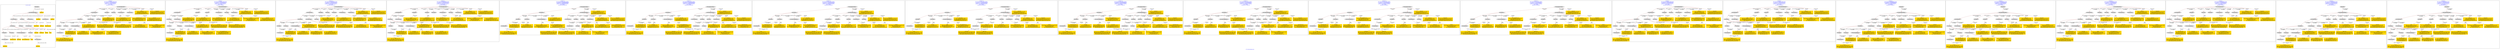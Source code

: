 digraph n0 {
fontcolor="blue"
remincross="true"
label="s27-s-the-huntington.json"
subgraph cluster_0 {
label="1-correct model"
n2[style="filled",color="white",fillcolor="lightgray",label="E12_Production1"];
n3[style="filled",color="white",fillcolor="lightgray",label="E21_Person1"];
n4[style="filled",color="white",fillcolor="lightgray",label="E55_Type1"];
n5[style="filled",color="white",fillcolor="lightgray",label="E52_Time-Span3"];
n6[style="filled",color="white",fillcolor="lightgray",label="E69_Death1"];
n7[style="filled",color="white",fillcolor="lightgray",label="E74_Group1"];
n8[style="filled",color="white",fillcolor="lightgray",label="E82_Actor_Appellation1"];
n9[style="filled",color="white",fillcolor="lightgray",label="E67_Birth1"];
n10[shape="plaintext",style="filled",fillcolor="gold",label="artist_URI"];
n11[style="filled",color="white",fillcolor="lightgray",label="E22_Man-Made_Object1"];
n12[style="filled",color="white",fillcolor="lightgray",label="E35_Title1"];
n13[style="filled",color="white",fillcolor="lightgray",label="E8_Acquisition1"];
n14[shape="plaintext",style="filled",fillcolor="gold",label="description"];
n15[style="filled",color="white",fillcolor="lightgray",label="E54_Dimension1"];
n16[shape="plaintext",style="filled",fillcolor="gold",label="object_uri"];
n17[shape="plaintext",style="filled",fillcolor="gold",label="Artwork_Title"];
n18[style="filled",color="white",fillcolor="lightgray",label="E38_Image1"];
n19[shape="plaintext",style="filled",fillcolor="gold",label="image_url"];
n20[style="filled",color="white",fillcolor="lightgray",label="E52_Time-Span1"];
n21[shape="plaintext",style="filled",fillcolor="gold",label="birth_date"];
n22[style="filled",color="white",fillcolor="lightgray",label="E52_Time-Span2"];
n23[shape="plaintext",style="filled",fillcolor="gold",label="death_date"];
n24[shape="plaintext",style="filled",fillcolor="gold",label="date"];
n25[shape="plaintext",style="filled",fillcolor="gold",label="dimensions_inch"];
n26[shape="plaintext",style="filled",fillcolor="gold",label="medium_uri"];
n27[shape="plaintext",style="filled",fillcolor="gold",label="medium"];
n28[shape="plaintext",style="filled",fillcolor="gold",label="Nationality_URI"];
n29[shape="plaintext",style="filled",fillcolor="gold",label="nationality"];
n30[shape="plaintext",style="filled",fillcolor="gold",label="artist_appellation_uri"];
n31[shape="plaintext",style="filled",fillcolor="gold",label="name"];
n32[shape="plaintext",style="filled",fillcolor="gold",label="credit_line"];
}
subgraph cluster_1 {
label="candidate 0\nlink coherence:0.8928571428571429\nnode coherence:0.8888888888888888\nconfidence:0.423502905009454\nmapping score:0.489547264632781\ncost:27.9993\n-precision:0.79-recall:0.73"
n34[style="filled",color="white",fillcolor="lightgray",label="E12_Production1"];
n35[style="filled",color="white",fillcolor="lightgray",label="E21_Person1"];
n36[style="filled",color="white",fillcolor="lightgray",label="E52_Time-Span2"];
n37[style="filled",color="white",fillcolor="lightgray",label="E55_Type1"];
n38[style="filled",color="white",fillcolor="lightgray",label="E67_Birth1"];
n39[style="filled",color="white",fillcolor="lightgray",label="E74_Group1"];
n40[style="filled",color="white",fillcolor="lightgray",label="E82_Actor_Appellation1"];
n41[style="filled",color="white",fillcolor="lightgray",label="E22_Man-Made_Object1"];
n42[style="filled",color="white",fillcolor="lightgray",label="E30_Right1"];
n43[style="filled",color="white",fillcolor="lightgray",label="E35_Title1"];
n44[style="filled",color="white",fillcolor="lightgray",label="E54_Dimension1"];
n45[style="filled",color="white",fillcolor="lightgray",label="E8_Acquisition1"];
n46[style="filled",color="white",fillcolor="lightgray",label="E52_Time-Span1"];
n47[shape="plaintext",style="filled",fillcolor="gold",label="Nationality_URI\n[E74_Group,classLink,0.644]\n[E55_Type,classLink,0.212]\n[E57_Material,classLink,0.116]\n[E74_Group,label,0.027]"];
n48[shape="plaintext",style="filled",fillcolor="gold",label="image_url\n[E38_Image,classLink,0.343]\n[E39_Actor,classLink,0.295]\n[E78_Collection,classLink,0.209]\n[E22_Man-Made_Object,classLink,0.152]"];
n49[shape="plaintext",style="filled",fillcolor="gold",label="Artwork_Title\n[E22_Man-Made_Object,P3_has_note,0.3]\n[E35_Title,label,0.283]\n[E73_Information_Object,P3_has_note,0.256]\n[E33_Linguistic_Object,P3_has_note,0.162]"];
n50[shape="plaintext",style="filled",fillcolor="gold",label="birth_date\n[E52_Time-Span,P82a_begin_of_the_begin,0.414]\n[E52_Time-Span,P82_at_some_time_within,0.343]\n[E52_Time-Span,P82b_end_of_the_end,0.16]\n[E33_Linguistic_Object,P3_has_note,0.084]"];
n51[shape="plaintext",style="filled",fillcolor="gold",label="dimensions_inch\n[E54_Dimension,P3_has_note,0.574]\n[E22_Man-Made_Object,classLink,0.166]\n[E55_Type,label,0.134]\n[E34_Inscription,P3_has_note,0.127]"];
n52[shape="plaintext",style="filled",fillcolor="gold",label="name\n[E82_Actor_Appellation,label,0.4]\n[E30_Right,P3_has_note,0.295]\n[E22_Man-Made_Object,P3_has_note,0.157]\n[E35_Title,label,0.147]"];
n53[shape="plaintext",style="filled",fillcolor="gold",label="description\n[E22_Man-Made_Object,P3_has_note,0.321]\n[E34_Inscription,P3_has_note,0.319]\n[E73_Information_Object,P3_has_note,0.29]\n[E33_Linguistic_Object,P3_has_note,0.07]"];
n54[shape="plaintext",style="filled",fillcolor="gold",label="artist_appellation_uri\n[E82_Actor_Appellation,classLink,0.91]\n[E21_Person,classLink,0.064]\n[E30_Right,P3_has_note,0.017]\n[E22_Man-Made_Object,P3_has_note,0.009]"];
n55[shape="plaintext",style="filled",fillcolor="gold",label="object_uri\n[E30_Right,P3_has_note,0.475]\n[E82_Actor_Appellation,label,0.235]\n[E8_Acquisition,P3_has_note,0.161]\n[E35_Title,label,0.129]"];
n56[shape="plaintext",style="filled",fillcolor="gold",label="date\n[E52_Time-Span,label,0.35]\n[E52_Time-Span,P82_at_some_time_within,0.296]\n[E52_Time-Span,P82a_begin_of_the_begin,0.192]\n[E12_Production,P3_has_note,0.162]"];
n57[shape="plaintext",style="filled",fillcolor="gold",label="nationality\n[E74_Group,label,0.552]\n[E74_Group,classLink,0.274]\n[E8_Acquisition,P3_has_note,0.101]\n[E30_Right,P3_has_note,0.072]"];
n58[shape="plaintext",style="filled",fillcolor="gold",label="credit_line\n[E8_Acquisition,P3_has_note,0.302]\n[E30_Right,P3_has_note,0.251]\n[E33_Linguistic_Object,P3_has_note,0.24]\n[E22_Man-Made_Object,P3_has_note,0.207]"];
n59[shape="plaintext",style="filled",fillcolor="gold",label="medium_uri\n[E55_Type,classLink,0.361]\n[E57_Material,classLink,0.354]\n[E74_Group,classLink,0.285]\n[E29_Design_or_Procedure,P3_has_note,0.0]"];
n60[shape="plaintext",style="filled",fillcolor="gold",label="artist_URI\n[E21_Person,classLink,0.486]\n[E82_Actor_Appellation,classLink,0.345]\n[E30_Right,P3_has_note,0.127]\n[E8_Acquisition,P3_has_note,0.042]"];
n61[shape="plaintext",style="filled",fillcolor="gold",label="medium\n[E29_Design_or_Procedure,P3_has_note,0.306]\n[E57_Material,label,0.276]\n[E55_Type,label,0.239]\n[E57_Material,classLink,0.179]"];
n62[shape="plaintext",style="filled",fillcolor="gold",label="death_date\n[E52_Time-Span,P82b_end_of_the_end,0.367]\n[E52_Time-Span,P82_at_some_time_within,0.351]\n[E52_Time-Span,P82a_begin_of_the_begin,0.149]\n[E12_Production,P3_has_note,0.133]"];
}
subgraph cluster_2 {
label="candidate 1\nlink coherence:0.8928571428571429\nnode coherence:0.8888888888888888\nconfidence:0.423502905009454\nmapping score:0.489547264632781\ncost:27.99934\n-precision:0.75-recall:0.7"
n64[style="filled",color="white",fillcolor="lightgray",label="E12_Production1"];
n65[style="filled",color="white",fillcolor="lightgray",label="E21_Person1"];
n66[style="filled",color="white",fillcolor="lightgray",label="E52_Time-Span2"];
n67[style="filled",color="white",fillcolor="lightgray",label="E67_Birth1"];
n68[style="filled",color="white",fillcolor="lightgray",label="E74_Group1"];
n69[style="filled",color="white",fillcolor="lightgray",label="E82_Actor_Appellation1"];
n70[style="filled",color="white",fillcolor="lightgray",label="E22_Man-Made_Object1"];
n71[style="filled",color="white",fillcolor="lightgray",label="E30_Right1"];
n72[style="filled",color="white",fillcolor="lightgray",label="E35_Title1"];
n73[style="filled",color="white",fillcolor="lightgray",label="E54_Dimension1"];
n74[style="filled",color="white",fillcolor="lightgray",label="E55_Type2"];
n75[style="filled",color="white",fillcolor="lightgray",label="E8_Acquisition1"];
n76[style="filled",color="white",fillcolor="lightgray",label="E52_Time-Span1"];
n77[shape="plaintext",style="filled",fillcolor="gold",label="Nationality_URI\n[E74_Group,classLink,0.644]\n[E55_Type,classLink,0.212]\n[E57_Material,classLink,0.116]\n[E74_Group,label,0.027]"];
n78[shape="plaintext",style="filled",fillcolor="gold",label="image_url\n[E38_Image,classLink,0.343]\n[E39_Actor,classLink,0.295]\n[E78_Collection,classLink,0.209]\n[E22_Man-Made_Object,classLink,0.152]"];
n79[shape="plaintext",style="filled",fillcolor="gold",label="Artwork_Title\n[E22_Man-Made_Object,P3_has_note,0.3]\n[E35_Title,label,0.283]\n[E73_Information_Object,P3_has_note,0.256]\n[E33_Linguistic_Object,P3_has_note,0.162]"];
n80[shape="plaintext",style="filled",fillcolor="gold",label="birth_date\n[E52_Time-Span,P82a_begin_of_the_begin,0.414]\n[E52_Time-Span,P82_at_some_time_within,0.343]\n[E52_Time-Span,P82b_end_of_the_end,0.16]\n[E33_Linguistic_Object,P3_has_note,0.084]"];
n81[shape="plaintext",style="filled",fillcolor="gold",label="dimensions_inch\n[E54_Dimension,P3_has_note,0.574]\n[E22_Man-Made_Object,classLink,0.166]\n[E55_Type,label,0.134]\n[E34_Inscription,P3_has_note,0.127]"];
n82[shape="plaintext",style="filled",fillcolor="gold",label="name\n[E82_Actor_Appellation,label,0.4]\n[E30_Right,P3_has_note,0.295]\n[E22_Man-Made_Object,P3_has_note,0.157]\n[E35_Title,label,0.147]"];
n83[shape="plaintext",style="filled",fillcolor="gold",label="description\n[E22_Man-Made_Object,P3_has_note,0.321]\n[E34_Inscription,P3_has_note,0.319]\n[E73_Information_Object,P3_has_note,0.29]\n[E33_Linguistic_Object,P3_has_note,0.07]"];
n84[shape="plaintext",style="filled",fillcolor="gold",label="artist_appellation_uri\n[E82_Actor_Appellation,classLink,0.91]\n[E21_Person,classLink,0.064]\n[E30_Right,P3_has_note,0.017]\n[E22_Man-Made_Object,P3_has_note,0.009]"];
n85[shape="plaintext",style="filled",fillcolor="gold",label="object_uri\n[E30_Right,P3_has_note,0.475]\n[E82_Actor_Appellation,label,0.235]\n[E8_Acquisition,P3_has_note,0.161]\n[E35_Title,label,0.129]"];
n86[shape="plaintext",style="filled",fillcolor="gold",label="date\n[E52_Time-Span,label,0.35]\n[E52_Time-Span,P82_at_some_time_within,0.296]\n[E52_Time-Span,P82a_begin_of_the_begin,0.192]\n[E12_Production,P3_has_note,0.162]"];
n87[shape="plaintext",style="filled",fillcolor="gold",label="nationality\n[E74_Group,label,0.552]\n[E74_Group,classLink,0.274]\n[E8_Acquisition,P3_has_note,0.101]\n[E30_Right,P3_has_note,0.072]"];
n88[shape="plaintext",style="filled",fillcolor="gold",label="medium_uri\n[E55_Type,classLink,0.361]\n[E57_Material,classLink,0.354]\n[E74_Group,classLink,0.285]\n[E29_Design_or_Procedure,P3_has_note,0.0]"];
n89[shape="plaintext",style="filled",fillcolor="gold",label="medium\n[E29_Design_or_Procedure,P3_has_note,0.306]\n[E57_Material,label,0.276]\n[E55_Type,label,0.239]\n[E57_Material,classLink,0.179]"];
n90[shape="plaintext",style="filled",fillcolor="gold",label="credit_line\n[E8_Acquisition,P3_has_note,0.302]\n[E30_Right,P3_has_note,0.251]\n[E33_Linguistic_Object,P3_has_note,0.24]\n[E22_Man-Made_Object,P3_has_note,0.207]"];
n91[shape="plaintext",style="filled",fillcolor="gold",label="artist_URI\n[E21_Person,classLink,0.486]\n[E82_Actor_Appellation,classLink,0.345]\n[E30_Right,P3_has_note,0.127]\n[E8_Acquisition,P3_has_note,0.042]"];
n92[shape="plaintext",style="filled",fillcolor="gold",label="death_date\n[E52_Time-Span,P82b_end_of_the_end,0.367]\n[E52_Time-Span,P82_at_some_time_within,0.351]\n[E52_Time-Span,P82a_begin_of_the_begin,0.149]\n[E12_Production,P3_has_note,0.133]"];
}
subgraph cluster_3 {
label="candidate 10\nlink coherence:0.8620689655172413\nnode coherence:0.8888888888888888\nconfidence:0.3402494181617323\nmapping score:0.46179610235020707\ncost:28.9993\n-precision:0.66-recall:0.63"
n94[style="filled",color="white",fillcolor="lightgray",label="E12_Production1"];
n95[style="filled",color="white",fillcolor="lightgray",label="E21_Person1"];
n96[style="filled",color="white",fillcolor="lightgray",label="E52_Time-Span2"];
n97[style="filled",color="white",fillcolor="lightgray",label="E55_Type1"];
n98[style="filled",color="white",fillcolor="lightgray",label="E67_Birth1"];
n99[style="filled",color="white",fillcolor="lightgray",label="E74_Group1"];
n100[style="filled",color="white",fillcolor="lightgray",label="E82_Actor_Appellation1"];
n101[style="filled",color="white",fillcolor="lightgray",label="E22_Man-Made_Object1"];
n102[style="filled",color="white",fillcolor="lightgray",label="E30_Right1"];
n103[style="filled",color="white",fillcolor="lightgray",label="E35_Title1"];
n104[style="filled",color="white",fillcolor="lightgray",label="E38_Image1"];
n105[style="filled",color="white",fillcolor="lightgray",label="E54_Dimension1"];
n106[style="filled",color="white",fillcolor="lightgray",label="E8_Acquisition1"];
n107[style="filled",color="white",fillcolor="lightgray",label="E52_Time-Span1"];
n108[shape="plaintext",style="filled",fillcolor="gold",label="Nationality_URI\n[E74_Group,classLink,0.644]\n[E55_Type,classLink,0.212]\n[E57_Material,classLink,0.116]\n[E74_Group,label,0.027]"];
n109[shape="plaintext",style="filled",fillcolor="gold",label="image_url\n[E38_Image,classLink,0.343]\n[E39_Actor,classLink,0.295]\n[E78_Collection,classLink,0.209]\n[E22_Man-Made_Object,classLink,0.152]"];
n110[shape="plaintext",style="filled",fillcolor="gold",label="Artwork_Title\n[E22_Man-Made_Object,P3_has_note,0.3]\n[E35_Title,label,0.283]\n[E73_Information_Object,P3_has_note,0.256]\n[E33_Linguistic_Object,P3_has_note,0.162]"];
n111[shape="plaintext",style="filled",fillcolor="gold",label="birth_date\n[E52_Time-Span,P82a_begin_of_the_begin,0.414]\n[E52_Time-Span,P82_at_some_time_within,0.343]\n[E52_Time-Span,P82b_end_of_the_end,0.16]\n[E33_Linguistic_Object,P3_has_note,0.084]"];
n112[shape="plaintext",style="filled",fillcolor="gold",label="dimensions_inch\n[E54_Dimension,P3_has_note,0.574]\n[E22_Man-Made_Object,classLink,0.166]\n[E55_Type,label,0.134]\n[E34_Inscription,P3_has_note,0.127]"];
n113[shape="plaintext",style="filled",fillcolor="gold",label="object_uri\n[E30_Right,P3_has_note,0.475]\n[E82_Actor_Appellation,label,0.235]\n[E8_Acquisition,P3_has_note,0.161]\n[E35_Title,label,0.129]"];
n114[shape="plaintext",style="filled",fillcolor="gold",label="description\n[E22_Man-Made_Object,P3_has_note,0.321]\n[E34_Inscription,P3_has_note,0.319]\n[E73_Information_Object,P3_has_note,0.29]\n[E33_Linguistic_Object,P3_has_note,0.07]"];
n115[shape="plaintext",style="filled",fillcolor="gold",label="artist_URI\n[E21_Person,classLink,0.486]\n[E82_Actor_Appellation,classLink,0.345]\n[E30_Right,P3_has_note,0.127]\n[E8_Acquisition,P3_has_note,0.042]"];
n116[shape="plaintext",style="filled",fillcolor="gold",label="name\n[E82_Actor_Appellation,label,0.4]\n[E30_Right,P3_has_note,0.295]\n[E22_Man-Made_Object,P3_has_note,0.157]\n[E35_Title,label,0.147]"];
n117[shape="plaintext",style="filled",fillcolor="gold",label="date\n[E52_Time-Span,label,0.35]\n[E52_Time-Span,P82_at_some_time_within,0.296]\n[E52_Time-Span,P82a_begin_of_the_begin,0.192]\n[E12_Production,P3_has_note,0.162]"];
n118[shape="plaintext",style="filled",fillcolor="gold",label="nationality\n[E74_Group,label,0.552]\n[E74_Group,classLink,0.274]\n[E8_Acquisition,P3_has_note,0.101]\n[E30_Right,P3_has_note,0.072]"];
n119[shape="plaintext",style="filled",fillcolor="gold",label="credit_line\n[E8_Acquisition,P3_has_note,0.302]\n[E30_Right,P3_has_note,0.251]\n[E33_Linguistic_Object,P3_has_note,0.24]\n[E22_Man-Made_Object,P3_has_note,0.207]"];
n120[shape="plaintext",style="filled",fillcolor="gold",label="medium_uri\n[E55_Type,classLink,0.361]\n[E57_Material,classLink,0.354]\n[E74_Group,classLink,0.285]\n[E29_Design_or_Procedure,P3_has_note,0.0]"];
n121[shape="plaintext",style="filled",fillcolor="gold",label="artist_appellation_uri\n[E82_Actor_Appellation,classLink,0.91]\n[E21_Person,classLink,0.064]\n[E30_Right,P3_has_note,0.017]\n[E22_Man-Made_Object,P3_has_note,0.009]"];
n122[shape="plaintext",style="filled",fillcolor="gold",label="medium\n[E29_Design_or_Procedure,P3_has_note,0.306]\n[E57_Material,label,0.276]\n[E55_Type,label,0.239]\n[E57_Material,classLink,0.179]"];
n123[shape="plaintext",style="filled",fillcolor="gold",label="death_date\n[E52_Time-Span,P82b_end_of_the_end,0.367]\n[E52_Time-Span,P82_at_some_time_within,0.351]\n[E52_Time-Span,P82a_begin_of_the_begin,0.149]\n[E12_Production,P3_has_note,0.133]"];
}
subgraph cluster_4 {
label="candidate 11\nlink coherence:0.8620689655172413\nnode coherence:0.8888888888888888\nconfidence:0.3402494181617323\nmapping score:0.46179610235020707\ncost:28.99934\n-precision:0.62-recall:0.6"
n125[style="filled",color="white",fillcolor="lightgray",label="E12_Production1"];
n126[style="filled",color="white",fillcolor="lightgray",label="E21_Person1"];
n127[style="filled",color="white",fillcolor="lightgray",label="E52_Time-Span2"];
n128[style="filled",color="white",fillcolor="lightgray",label="E67_Birth1"];
n129[style="filled",color="white",fillcolor="lightgray",label="E74_Group1"];
n130[style="filled",color="white",fillcolor="lightgray",label="E82_Actor_Appellation1"];
n131[style="filled",color="white",fillcolor="lightgray",label="E22_Man-Made_Object1"];
n132[style="filled",color="white",fillcolor="lightgray",label="E30_Right1"];
n133[style="filled",color="white",fillcolor="lightgray",label="E35_Title1"];
n134[style="filled",color="white",fillcolor="lightgray",label="E38_Image1"];
n135[style="filled",color="white",fillcolor="lightgray",label="E54_Dimension1"];
n136[style="filled",color="white",fillcolor="lightgray",label="E55_Type2"];
n137[style="filled",color="white",fillcolor="lightgray",label="E8_Acquisition1"];
n138[style="filled",color="white",fillcolor="lightgray",label="E52_Time-Span1"];
n139[shape="plaintext",style="filled",fillcolor="gold",label="Nationality_URI\n[E74_Group,classLink,0.644]\n[E55_Type,classLink,0.212]\n[E57_Material,classLink,0.116]\n[E74_Group,label,0.027]"];
n140[shape="plaintext",style="filled",fillcolor="gold",label="image_url\n[E38_Image,classLink,0.343]\n[E39_Actor,classLink,0.295]\n[E78_Collection,classLink,0.209]\n[E22_Man-Made_Object,classLink,0.152]"];
n141[shape="plaintext",style="filled",fillcolor="gold",label="Artwork_Title\n[E22_Man-Made_Object,P3_has_note,0.3]\n[E35_Title,label,0.283]\n[E73_Information_Object,P3_has_note,0.256]\n[E33_Linguistic_Object,P3_has_note,0.162]"];
n142[shape="plaintext",style="filled",fillcolor="gold",label="birth_date\n[E52_Time-Span,P82a_begin_of_the_begin,0.414]\n[E52_Time-Span,P82_at_some_time_within,0.343]\n[E52_Time-Span,P82b_end_of_the_end,0.16]\n[E33_Linguistic_Object,P3_has_note,0.084]"];
n143[shape="plaintext",style="filled",fillcolor="gold",label="dimensions_inch\n[E54_Dimension,P3_has_note,0.574]\n[E22_Man-Made_Object,classLink,0.166]\n[E55_Type,label,0.134]\n[E34_Inscription,P3_has_note,0.127]"];
n144[shape="plaintext",style="filled",fillcolor="gold",label="object_uri\n[E30_Right,P3_has_note,0.475]\n[E82_Actor_Appellation,label,0.235]\n[E8_Acquisition,P3_has_note,0.161]\n[E35_Title,label,0.129]"];
n145[shape="plaintext",style="filled",fillcolor="gold",label="description\n[E22_Man-Made_Object,P3_has_note,0.321]\n[E34_Inscription,P3_has_note,0.319]\n[E73_Information_Object,P3_has_note,0.29]\n[E33_Linguistic_Object,P3_has_note,0.07]"];
n146[shape="plaintext",style="filled",fillcolor="gold",label="artist_URI\n[E21_Person,classLink,0.486]\n[E82_Actor_Appellation,classLink,0.345]\n[E30_Right,P3_has_note,0.127]\n[E8_Acquisition,P3_has_note,0.042]"];
n147[shape="plaintext",style="filled",fillcolor="gold",label="name\n[E82_Actor_Appellation,label,0.4]\n[E30_Right,P3_has_note,0.295]\n[E22_Man-Made_Object,P3_has_note,0.157]\n[E35_Title,label,0.147]"];
n148[shape="plaintext",style="filled",fillcolor="gold",label="date\n[E52_Time-Span,label,0.35]\n[E52_Time-Span,P82_at_some_time_within,0.296]\n[E52_Time-Span,P82a_begin_of_the_begin,0.192]\n[E12_Production,P3_has_note,0.162]"];
n149[shape="plaintext",style="filled",fillcolor="gold",label="nationality\n[E74_Group,label,0.552]\n[E74_Group,classLink,0.274]\n[E8_Acquisition,P3_has_note,0.101]\n[E30_Right,P3_has_note,0.072]"];
n150[shape="plaintext",style="filled",fillcolor="gold",label="medium_uri\n[E55_Type,classLink,0.361]\n[E57_Material,classLink,0.354]\n[E74_Group,classLink,0.285]\n[E29_Design_or_Procedure,P3_has_note,0.0]"];
n151[shape="plaintext",style="filled",fillcolor="gold",label="medium\n[E29_Design_or_Procedure,P3_has_note,0.306]\n[E57_Material,label,0.276]\n[E55_Type,label,0.239]\n[E57_Material,classLink,0.179]"];
n152[shape="plaintext",style="filled",fillcolor="gold",label="credit_line\n[E8_Acquisition,P3_has_note,0.302]\n[E30_Right,P3_has_note,0.251]\n[E33_Linguistic_Object,P3_has_note,0.24]\n[E22_Man-Made_Object,P3_has_note,0.207]"];
n153[shape="plaintext",style="filled",fillcolor="gold",label="artist_appellation_uri\n[E82_Actor_Appellation,classLink,0.91]\n[E21_Person,classLink,0.064]\n[E30_Right,P3_has_note,0.017]\n[E22_Man-Made_Object,P3_has_note,0.009]"];
n154[shape="plaintext",style="filled",fillcolor="gold",label="death_date\n[E52_Time-Span,P82b_end_of_the_end,0.367]\n[E52_Time-Span,P82_at_some_time_within,0.351]\n[E52_Time-Span,P82a_begin_of_the_begin,0.149]\n[E12_Production,P3_has_note,0.133]"];
}
subgraph cluster_5 {
label="candidate 12\nlink coherence:0.8571428571428571\nnode coherence:0.8888888888888888\nconfidence:0.41959583920780236\nmapping score:0.4882449093655637\ncost:27.99941\n-precision:0.68-recall:0.63"
n156[style="filled",color="white",fillcolor="lightgray",label="E12_Production1"];
n157[style="filled",color="white",fillcolor="lightgray",label="E52_Time-Span2"];
n158[style="filled",color="white",fillcolor="lightgray",label="E55_Type1"];
n159[style="filled",color="white",fillcolor="lightgray",label="E21_Person1"];
n160[style="filled",color="white",fillcolor="lightgray",label="E67_Birth1"];
n161[style="filled",color="white",fillcolor="lightgray",label="E74_Group1"];
n162[style="filled",color="white",fillcolor="lightgray",label="E82_Actor_Appellation1"];
n163[style="filled",color="white",fillcolor="lightgray",label="E22_Man-Made_Object1"];
n164[style="filled",color="white",fillcolor="lightgray",label="E30_Right1"];
n165[style="filled",color="white",fillcolor="lightgray",label="E35_Title1"];
n166[style="filled",color="white",fillcolor="lightgray",label="E54_Dimension1"];
n167[style="filled",color="white",fillcolor="lightgray",label="E33_Linguistic_Object2"];
n168[style="filled",color="white",fillcolor="lightgray",label="E52_Time-Span1"];
n169[shape="plaintext",style="filled",fillcolor="gold",label="Nationality_URI\n[E74_Group,classLink,0.644]\n[E55_Type,classLink,0.212]\n[E57_Material,classLink,0.116]\n[E74_Group,label,0.027]"];
n170[shape="plaintext",style="filled",fillcolor="gold",label="image_url\n[E38_Image,classLink,0.343]\n[E39_Actor,classLink,0.295]\n[E78_Collection,classLink,0.209]\n[E22_Man-Made_Object,classLink,0.152]"];
n171[shape="plaintext",style="filled",fillcolor="gold",label="Artwork_Title\n[E22_Man-Made_Object,P3_has_note,0.3]\n[E35_Title,label,0.283]\n[E73_Information_Object,P3_has_note,0.256]\n[E33_Linguistic_Object,P3_has_note,0.162]"];
n172[shape="plaintext",style="filled",fillcolor="gold",label="birth_date\n[E52_Time-Span,P82a_begin_of_the_begin,0.414]\n[E52_Time-Span,P82_at_some_time_within,0.343]\n[E52_Time-Span,P82b_end_of_the_end,0.16]\n[E33_Linguistic_Object,P3_has_note,0.084]"];
n173[shape="plaintext",style="filled",fillcolor="gold",label="dimensions_inch\n[E54_Dimension,P3_has_note,0.574]\n[E22_Man-Made_Object,classLink,0.166]\n[E55_Type,label,0.134]\n[E34_Inscription,P3_has_note,0.127]"];
n174[shape="plaintext",style="filled",fillcolor="gold",label="name\n[E82_Actor_Appellation,label,0.4]\n[E30_Right,P3_has_note,0.295]\n[E22_Man-Made_Object,P3_has_note,0.157]\n[E35_Title,label,0.147]"];
n175[shape="plaintext",style="filled",fillcolor="gold",label="description\n[E22_Man-Made_Object,P3_has_note,0.321]\n[E34_Inscription,P3_has_note,0.319]\n[E73_Information_Object,P3_has_note,0.29]\n[E33_Linguistic_Object,P3_has_note,0.07]"];
n176[shape="plaintext",style="filled",fillcolor="gold",label="artist_appellation_uri\n[E82_Actor_Appellation,classLink,0.91]\n[E21_Person,classLink,0.064]\n[E30_Right,P3_has_note,0.017]\n[E22_Man-Made_Object,P3_has_note,0.009]"];
n177[shape="plaintext",style="filled",fillcolor="gold",label="object_uri\n[E30_Right,P3_has_note,0.475]\n[E82_Actor_Appellation,label,0.235]\n[E8_Acquisition,P3_has_note,0.161]\n[E35_Title,label,0.129]"];
n178[shape="plaintext",style="filled",fillcolor="gold",label="date\n[E52_Time-Span,label,0.35]\n[E52_Time-Span,P82_at_some_time_within,0.296]\n[E52_Time-Span,P82a_begin_of_the_begin,0.192]\n[E12_Production,P3_has_note,0.162]"];
n179[shape="plaintext",style="filled",fillcolor="gold",label="nationality\n[E74_Group,label,0.552]\n[E74_Group,classLink,0.274]\n[E8_Acquisition,P3_has_note,0.101]\n[E30_Right,P3_has_note,0.072]"];
n180[shape="plaintext",style="filled",fillcolor="gold",label="credit_line\n[E8_Acquisition,P3_has_note,0.302]\n[E30_Right,P3_has_note,0.251]\n[E33_Linguistic_Object,P3_has_note,0.24]\n[E22_Man-Made_Object,P3_has_note,0.207]"];
n181[shape="plaintext",style="filled",fillcolor="gold",label="medium_uri\n[E55_Type,classLink,0.361]\n[E57_Material,classLink,0.354]\n[E74_Group,classLink,0.285]\n[E29_Design_or_Procedure,P3_has_note,0.0]"];
n182[shape="plaintext",style="filled",fillcolor="gold",label="artist_URI\n[E21_Person,classLink,0.486]\n[E82_Actor_Appellation,classLink,0.345]\n[E30_Right,P3_has_note,0.127]\n[E8_Acquisition,P3_has_note,0.042]"];
n183[shape="plaintext",style="filled",fillcolor="gold",label="medium\n[E29_Design_or_Procedure,P3_has_note,0.306]\n[E57_Material,label,0.276]\n[E55_Type,label,0.239]\n[E57_Material,classLink,0.179]"];
n184[shape="plaintext",style="filled",fillcolor="gold",label="death_date\n[E52_Time-Span,P82b_end_of_the_end,0.367]\n[E52_Time-Span,P82_at_some_time_within,0.351]\n[E52_Time-Span,P82a_begin_of_the_begin,0.149]\n[E12_Production,P3_has_note,0.133]"];
}
subgraph cluster_6 {
label="candidate 13\nlink coherence:0.8571428571428571\nnode coherence:0.8888888888888888\nconfidence:0.41959583920780236\nmapping score:0.4882449093655637\ncost:27.99942\n-precision:0.68-recall:0.63"
n186[style="filled",color="white",fillcolor="lightgray",label="E12_Production1"];
n187[style="filled",color="white",fillcolor="lightgray",label="E52_Time-Span2"];
n188[style="filled",color="white",fillcolor="lightgray",label="E55_Type1"];
n189[style="filled",color="white",fillcolor="lightgray",label="E21_Person1"];
n190[style="filled",color="white",fillcolor="lightgray",label="E67_Birth1"];
n191[style="filled",color="white",fillcolor="lightgray",label="E74_Group1"];
n192[style="filled",color="white",fillcolor="lightgray",label="E82_Actor_Appellation1"];
n193[style="filled",color="white",fillcolor="lightgray",label="E22_Man-Made_Object1"];
n194[style="filled",color="white",fillcolor="lightgray",label="E30_Right1"];
n195[style="filled",color="white",fillcolor="lightgray",label="E35_Title1"];
n196[style="filled",color="white",fillcolor="lightgray",label="E54_Dimension1"];
n197[style="filled",color="white",fillcolor="lightgray",label="E33_Linguistic_Object1"];
n198[style="filled",color="white",fillcolor="lightgray",label="E52_Time-Span1"];
n199[shape="plaintext",style="filled",fillcolor="gold",label="Nationality_URI\n[E74_Group,classLink,0.644]\n[E55_Type,classLink,0.212]\n[E57_Material,classLink,0.116]\n[E74_Group,label,0.027]"];
n200[shape="plaintext",style="filled",fillcolor="gold",label="image_url\n[E38_Image,classLink,0.343]\n[E39_Actor,classLink,0.295]\n[E78_Collection,classLink,0.209]\n[E22_Man-Made_Object,classLink,0.152]"];
n201[shape="plaintext",style="filled",fillcolor="gold",label="Artwork_Title\n[E22_Man-Made_Object,P3_has_note,0.3]\n[E35_Title,label,0.283]\n[E73_Information_Object,P3_has_note,0.256]\n[E33_Linguistic_Object,P3_has_note,0.162]"];
n202[shape="plaintext",style="filled",fillcolor="gold",label="birth_date\n[E52_Time-Span,P82a_begin_of_the_begin,0.414]\n[E52_Time-Span,P82_at_some_time_within,0.343]\n[E52_Time-Span,P82b_end_of_the_end,0.16]\n[E33_Linguistic_Object,P3_has_note,0.084]"];
n203[shape="plaintext",style="filled",fillcolor="gold",label="dimensions_inch\n[E54_Dimension,P3_has_note,0.574]\n[E22_Man-Made_Object,classLink,0.166]\n[E55_Type,label,0.134]\n[E34_Inscription,P3_has_note,0.127]"];
n204[shape="plaintext",style="filled",fillcolor="gold",label="name\n[E82_Actor_Appellation,label,0.4]\n[E30_Right,P3_has_note,0.295]\n[E22_Man-Made_Object,P3_has_note,0.157]\n[E35_Title,label,0.147]"];
n205[shape="plaintext",style="filled",fillcolor="gold",label="credit_line\n[E8_Acquisition,P3_has_note,0.302]\n[E30_Right,P3_has_note,0.251]\n[E33_Linguistic_Object,P3_has_note,0.24]\n[E22_Man-Made_Object,P3_has_note,0.207]"];
n206[shape="plaintext",style="filled",fillcolor="gold",label="description\n[E22_Man-Made_Object,P3_has_note,0.321]\n[E34_Inscription,P3_has_note,0.319]\n[E73_Information_Object,P3_has_note,0.29]\n[E33_Linguistic_Object,P3_has_note,0.07]"];
n207[shape="plaintext",style="filled",fillcolor="gold",label="artist_appellation_uri\n[E82_Actor_Appellation,classLink,0.91]\n[E21_Person,classLink,0.064]\n[E30_Right,P3_has_note,0.017]\n[E22_Man-Made_Object,P3_has_note,0.009]"];
n208[shape="plaintext",style="filled",fillcolor="gold",label="object_uri\n[E30_Right,P3_has_note,0.475]\n[E82_Actor_Appellation,label,0.235]\n[E8_Acquisition,P3_has_note,0.161]\n[E35_Title,label,0.129]"];
n209[shape="plaintext",style="filled",fillcolor="gold",label="date\n[E52_Time-Span,label,0.35]\n[E52_Time-Span,P82_at_some_time_within,0.296]\n[E52_Time-Span,P82a_begin_of_the_begin,0.192]\n[E12_Production,P3_has_note,0.162]"];
n210[shape="plaintext",style="filled",fillcolor="gold",label="nationality\n[E74_Group,label,0.552]\n[E74_Group,classLink,0.274]\n[E8_Acquisition,P3_has_note,0.101]\n[E30_Right,P3_has_note,0.072]"];
n211[shape="plaintext",style="filled",fillcolor="gold",label="medium_uri\n[E55_Type,classLink,0.361]\n[E57_Material,classLink,0.354]\n[E74_Group,classLink,0.285]\n[E29_Design_or_Procedure,P3_has_note,0.0]"];
n212[shape="plaintext",style="filled",fillcolor="gold",label="artist_URI\n[E21_Person,classLink,0.486]\n[E82_Actor_Appellation,classLink,0.345]\n[E30_Right,P3_has_note,0.127]\n[E8_Acquisition,P3_has_note,0.042]"];
n213[shape="plaintext",style="filled",fillcolor="gold",label="medium\n[E29_Design_or_Procedure,P3_has_note,0.306]\n[E57_Material,label,0.276]\n[E55_Type,label,0.239]\n[E57_Material,classLink,0.179]"];
n214[shape="plaintext",style="filled",fillcolor="gold",label="death_date\n[E52_Time-Span,P82b_end_of_the_end,0.367]\n[E52_Time-Span,P82_at_some_time_within,0.351]\n[E52_Time-Span,P82a_begin_of_the_begin,0.149]\n[E12_Production,P3_has_note,0.133]"];
}
subgraph cluster_7 {
label="candidate 14\nlink coherence:0.8571428571428571\nnode coherence:0.8888888888888888\nconfidence:0.41959583920780236\nmapping score:0.4882449093655637\ncost:27.99945\n-precision:0.64-recall:0.6"
n216[style="filled",color="white",fillcolor="lightgray",label="E12_Production1"];
n217[style="filled",color="white",fillcolor="lightgray",label="E52_Time-Span2"];
n218[style="filled",color="white",fillcolor="lightgray",label="E21_Person1"];
n219[style="filled",color="white",fillcolor="lightgray",label="E67_Birth1"];
n220[style="filled",color="white",fillcolor="lightgray",label="E74_Group1"];
n221[style="filled",color="white",fillcolor="lightgray",label="E82_Actor_Appellation1"];
n222[style="filled",color="white",fillcolor="lightgray",label="E22_Man-Made_Object1"];
n223[style="filled",color="white",fillcolor="lightgray",label="E30_Right1"];
n224[style="filled",color="white",fillcolor="lightgray",label="E35_Title1"];
n225[style="filled",color="white",fillcolor="lightgray",label="E54_Dimension1"];
n226[style="filled",color="white",fillcolor="lightgray",label="E55_Type2"];
n227[style="filled",color="white",fillcolor="lightgray",label="E33_Linguistic_Object2"];
n228[style="filled",color="white",fillcolor="lightgray",label="E52_Time-Span1"];
n229[shape="plaintext",style="filled",fillcolor="gold",label="Nationality_URI\n[E74_Group,classLink,0.644]\n[E55_Type,classLink,0.212]\n[E57_Material,classLink,0.116]\n[E74_Group,label,0.027]"];
n230[shape="plaintext",style="filled",fillcolor="gold",label="image_url\n[E38_Image,classLink,0.343]\n[E39_Actor,classLink,0.295]\n[E78_Collection,classLink,0.209]\n[E22_Man-Made_Object,classLink,0.152]"];
n231[shape="plaintext",style="filled",fillcolor="gold",label="Artwork_Title\n[E22_Man-Made_Object,P3_has_note,0.3]\n[E35_Title,label,0.283]\n[E73_Information_Object,P3_has_note,0.256]\n[E33_Linguistic_Object,P3_has_note,0.162]"];
n232[shape="plaintext",style="filled",fillcolor="gold",label="birth_date\n[E52_Time-Span,P82a_begin_of_the_begin,0.414]\n[E52_Time-Span,P82_at_some_time_within,0.343]\n[E52_Time-Span,P82b_end_of_the_end,0.16]\n[E33_Linguistic_Object,P3_has_note,0.084]"];
n233[shape="plaintext",style="filled",fillcolor="gold",label="dimensions_inch\n[E54_Dimension,P3_has_note,0.574]\n[E22_Man-Made_Object,classLink,0.166]\n[E55_Type,label,0.134]\n[E34_Inscription,P3_has_note,0.127]"];
n234[shape="plaintext",style="filled",fillcolor="gold",label="name\n[E82_Actor_Appellation,label,0.4]\n[E30_Right,P3_has_note,0.295]\n[E22_Man-Made_Object,P3_has_note,0.157]\n[E35_Title,label,0.147]"];
n235[shape="plaintext",style="filled",fillcolor="gold",label="description\n[E22_Man-Made_Object,P3_has_note,0.321]\n[E34_Inscription,P3_has_note,0.319]\n[E73_Information_Object,P3_has_note,0.29]\n[E33_Linguistic_Object,P3_has_note,0.07]"];
n236[shape="plaintext",style="filled",fillcolor="gold",label="artist_appellation_uri\n[E82_Actor_Appellation,classLink,0.91]\n[E21_Person,classLink,0.064]\n[E30_Right,P3_has_note,0.017]\n[E22_Man-Made_Object,P3_has_note,0.009]"];
n237[shape="plaintext",style="filled",fillcolor="gold",label="object_uri\n[E30_Right,P3_has_note,0.475]\n[E82_Actor_Appellation,label,0.235]\n[E8_Acquisition,P3_has_note,0.161]\n[E35_Title,label,0.129]"];
n238[shape="plaintext",style="filled",fillcolor="gold",label="date\n[E52_Time-Span,label,0.35]\n[E52_Time-Span,P82_at_some_time_within,0.296]\n[E52_Time-Span,P82a_begin_of_the_begin,0.192]\n[E12_Production,P3_has_note,0.162]"];
n239[shape="plaintext",style="filled",fillcolor="gold",label="nationality\n[E74_Group,label,0.552]\n[E74_Group,classLink,0.274]\n[E8_Acquisition,P3_has_note,0.101]\n[E30_Right,P3_has_note,0.072]"];
n240[shape="plaintext",style="filled",fillcolor="gold",label="medium_uri\n[E55_Type,classLink,0.361]\n[E57_Material,classLink,0.354]\n[E74_Group,classLink,0.285]\n[E29_Design_or_Procedure,P3_has_note,0.0]"];
n241[shape="plaintext",style="filled",fillcolor="gold",label="medium\n[E29_Design_or_Procedure,P3_has_note,0.306]\n[E57_Material,label,0.276]\n[E55_Type,label,0.239]\n[E57_Material,classLink,0.179]"];
n242[shape="plaintext",style="filled",fillcolor="gold",label="credit_line\n[E8_Acquisition,P3_has_note,0.302]\n[E30_Right,P3_has_note,0.251]\n[E33_Linguistic_Object,P3_has_note,0.24]\n[E22_Man-Made_Object,P3_has_note,0.207]"];
n243[shape="plaintext",style="filled",fillcolor="gold",label="artist_URI\n[E21_Person,classLink,0.486]\n[E82_Actor_Appellation,classLink,0.345]\n[E30_Right,P3_has_note,0.127]\n[E8_Acquisition,P3_has_note,0.042]"];
n244[shape="plaintext",style="filled",fillcolor="gold",label="death_date\n[E52_Time-Span,P82b_end_of_the_end,0.367]\n[E52_Time-Span,P82_at_some_time_within,0.351]\n[E52_Time-Span,P82a_begin_of_the_begin,0.149]\n[E12_Production,P3_has_note,0.133]"];
}
subgraph cluster_8 {
label="candidate 15\nlink coherence:0.8571428571428571\nnode coherence:0.8888888888888888\nconfidence:0.41959583920780236\nmapping score:0.4882449093655637\ncost:27.99946\n-precision:0.64-recall:0.6"
n246[style="filled",color="white",fillcolor="lightgray",label="E12_Production1"];
n247[style="filled",color="white",fillcolor="lightgray",label="E52_Time-Span2"];
n248[style="filled",color="white",fillcolor="lightgray",label="E21_Person1"];
n249[style="filled",color="white",fillcolor="lightgray",label="E67_Birth1"];
n250[style="filled",color="white",fillcolor="lightgray",label="E74_Group1"];
n251[style="filled",color="white",fillcolor="lightgray",label="E82_Actor_Appellation1"];
n252[style="filled",color="white",fillcolor="lightgray",label="E22_Man-Made_Object1"];
n253[style="filled",color="white",fillcolor="lightgray",label="E30_Right1"];
n254[style="filled",color="white",fillcolor="lightgray",label="E35_Title1"];
n255[style="filled",color="white",fillcolor="lightgray",label="E54_Dimension1"];
n256[style="filled",color="white",fillcolor="lightgray",label="E55_Type2"];
n257[style="filled",color="white",fillcolor="lightgray",label="E33_Linguistic_Object1"];
n258[style="filled",color="white",fillcolor="lightgray",label="E52_Time-Span1"];
n259[shape="plaintext",style="filled",fillcolor="gold",label="Nationality_URI\n[E74_Group,classLink,0.644]\n[E55_Type,classLink,0.212]\n[E57_Material,classLink,0.116]\n[E74_Group,label,0.027]"];
n260[shape="plaintext",style="filled",fillcolor="gold",label="image_url\n[E38_Image,classLink,0.343]\n[E39_Actor,classLink,0.295]\n[E78_Collection,classLink,0.209]\n[E22_Man-Made_Object,classLink,0.152]"];
n261[shape="plaintext",style="filled",fillcolor="gold",label="Artwork_Title\n[E22_Man-Made_Object,P3_has_note,0.3]\n[E35_Title,label,0.283]\n[E73_Information_Object,P3_has_note,0.256]\n[E33_Linguistic_Object,P3_has_note,0.162]"];
n262[shape="plaintext",style="filled",fillcolor="gold",label="birth_date\n[E52_Time-Span,P82a_begin_of_the_begin,0.414]\n[E52_Time-Span,P82_at_some_time_within,0.343]\n[E52_Time-Span,P82b_end_of_the_end,0.16]\n[E33_Linguistic_Object,P3_has_note,0.084]"];
n263[shape="plaintext",style="filled",fillcolor="gold",label="dimensions_inch\n[E54_Dimension,P3_has_note,0.574]\n[E22_Man-Made_Object,classLink,0.166]\n[E55_Type,label,0.134]\n[E34_Inscription,P3_has_note,0.127]"];
n264[shape="plaintext",style="filled",fillcolor="gold",label="name\n[E82_Actor_Appellation,label,0.4]\n[E30_Right,P3_has_note,0.295]\n[E22_Man-Made_Object,P3_has_note,0.157]\n[E35_Title,label,0.147]"];
n265[shape="plaintext",style="filled",fillcolor="gold",label="credit_line\n[E8_Acquisition,P3_has_note,0.302]\n[E30_Right,P3_has_note,0.251]\n[E33_Linguistic_Object,P3_has_note,0.24]\n[E22_Man-Made_Object,P3_has_note,0.207]"];
n266[shape="plaintext",style="filled",fillcolor="gold",label="description\n[E22_Man-Made_Object,P3_has_note,0.321]\n[E34_Inscription,P3_has_note,0.319]\n[E73_Information_Object,P3_has_note,0.29]\n[E33_Linguistic_Object,P3_has_note,0.07]"];
n267[shape="plaintext",style="filled",fillcolor="gold",label="artist_appellation_uri\n[E82_Actor_Appellation,classLink,0.91]\n[E21_Person,classLink,0.064]\n[E30_Right,P3_has_note,0.017]\n[E22_Man-Made_Object,P3_has_note,0.009]"];
n268[shape="plaintext",style="filled",fillcolor="gold",label="object_uri\n[E30_Right,P3_has_note,0.475]\n[E82_Actor_Appellation,label,0.235]\n[E8_Acquisition,P3_has_note,0.161]\n[E35_Title,label,0.129]"];
n269[shape="plaintext",style="filled",fillcolor="gold",label="date\n[E52_Time-Span,label,0.35]\n[E52_Time-Span,P82_at_some_time_within,0.296]\n[E52_Time-Span,P82a_begin_of_the_begin,0.192]\n[E12_Production,P3_has_note,0.162]"];
n270[shape="plaintext",style="filled",fillcolor="gold",label="nationality\n[E74_Group,label,0.552]\n[E74_Group,classLink,0.274]\n[E8_Acquisition,P3_has_note,0.101]\n[E30_Right,P3_has_note,0.072]"];
n271[shape="plaintext",style="filled",fillcolor="gold",label="medium_uri\n[E55_Type,classLink,0.361]\n[E57_Material,classLink,0.354]\n[E74_Group,classLink,0.285]\n[E29_Design_or_Procedure,P3_has_note,0.0]"];
n272[shape="plaintext",style="filled",fillcolor="gold",label="medium\n[E29_Design_or_Procedure,P3_has_note,0.306]\n[E57_Material,label,0.276]\n[E55_Type,label,0.239]\n[E57_Material,classLink,0.179]"];
n273[shape="plaintext",style="filled",fillcolor="gold",label="artist_URI\n[E21_Person,classLink,0.486]\n[E82_Actor_Appellation,classLink,0.345]\n[E30_Right,P3_has_note,0.127]\n[E8_Acquisition,P3_has_note,0.042]"];
n274[shape="plaintext",style="filled",fillcolor="gold",label="death_date\n[E52_Time-Span,P82b_end_of_the_end,0.367]\n[E52_Time-Span,P82_at_some_time_within,0.351]\n[E52_Time-Span,P82a_begin_of_the_begin,0.149]\n[E12_Production,P3_has_note,0.133]"];
}
subgraph cluster_9 {
label="candidate 16\nlink coherence:0.8571428571428571\nnode coherence:0.8888888888888888\nconfidence:0.3363423523600807\nmapping score:0.4604937470829899\ncost:27.99941\n-precision:0.57-recall:0.53"
n276[style="filled",color="white",fillcolor="lightgray",label="E12_Production1"];
n277[style="filled",color="white",fillcolor="lightgray",label="E52_Time-Span2"];
n278[style="filled",color="white",fillcolor="lightgray",label="E55_Type1"];
n279[style="filled",color="white",fillcolor="lightgray",label="E21_Person1"];
n280[style="filled",color="white",fillcolor="lightgray",label="E67_Birth1"];
n281[style="filled",color="white",fillcolor="lightgray",label="E74_Group1"];
n282[style="filled",color="white",fillcolor="lightgray",label="E82_Actor_Appellation1"];
n283[style="filled",color="white",fillcolor="lightgray",label="E22_Man-Made_Object1"];
n284[style="filled",color="white",fillcolor="lightgray",label="E30_Right1"];
n285[style="filled",color="white",fillcolor="lightgray",label="E35_Title1"];
n286[style="filled",color="white",fillcolor="lightgray",label="E54_Dimension1"];
n287[style="filled",color="white",fillcolor="lightgray",label="E33_Linguistic_Object2"];
n288[style="filled",color="white",fillcolor="lightgray",label="E52_Time-Span1"];
n289[shape="plaintext",style="filled",fillcolor="gold",label="Nationality_URI\n[E74_Group,classLink,0.644]\n[E55_Type,classLink,0.212]\n[E57_Material,classLink,0.116]\n[E74_Group,label,0.027]"];
n290[shape="plaintext",style="filled",fillcolor="gold",label="image_url\n[E38_Image,classLink,0.343]\n[E39_Actor,classLink,0.295]\n[E78_Collection,classLink,0.209]\n[E22_Man-Made_Object,classLink,0.152]"];
n291[shape="plaintext",style="filled",fillcolor="gold",label="Artwork_Title\n[E22_Man-Made_Object,P3_has_note,0.3]\n[E35_Title,label,0.283]\n[E73_Information_Object,P3_has_note,0.256]\n[E33_Linguistic_Object,P3_has_note,0.162]"];
n292[shape="plaintext",style="filled",fillcolor="gold",label="birth_date\n[E52_Time-Span,P82a_begin_of_the_begin,0.414]\n[E52_Time-Span,P82_at_some_time_within,0.343]\n[E52_Time-Span,P82b_end_of_the_end,0.16]\n[E33_Linguistic_Object,P3_has_note,0.084]"];
n293[shape="plaintext",style="filled",fillcolor="gold",label="dimensions_inch\n[E54_Dimension,P3_has_note,0.574]\n[E22_Man-Made_Object,classLink,0.166]\n[E55_Type,label,0.134]\n[E34_Inscription,P3_has_note,0.127]"];
n294[shape="plaintext",style="filled",fillcolor="gold",label="object_uri\n[E30_Right,P3_has_note,0.475]\n[E82_Actor_Appellation,label,0.235]\n[E8_Acquisition,P3_has_note,0.161]\n[E35_Title,label,0.129]"];
n295[shape="plaintext",style="filled",fillcolor="gold",label="description\n[E22_Man-Made_Object,P3_has_note,0.321]\n[E34_Inscription,P3_has_note,0.319]\n[E73_Information_Object,P3_has_note,0.29]\n[E33_Linguistic_Object,P3_has_note,0.07]"];
n296[shape="plaintext",style="filled",fillcolor="gold",label="artist_URI\n[E21_Person,classLink,0.486]\n[E82_Actor_Appellation,classLink,0.345]\n[E30_Right,P3_has_note,0.127]\n[E8_Acquisition,P3_has_note,0.042]"];
n297[shape="plaintext",style="filled",fillcolor="gold",label="name\n[E82_Actor_Appellation,label,0.4]\n[E30_Right,P3_has_note,0.295]\n[E22_Man-Made_Object,P3_has_note,0.157]\n[E35_Title,label,0.147]"];
n298[shape="plaintext",style="filled",fillcolor="gold",label="date\n[E52_Time-Span,label,0.35]\n[E52_Time-Span,P82_at_some_time_within,0.296]\n[E52_Time-Span,P82a_begin_of_the_begin,0.192]\n[E12_Production,P3_has_note,0.162]"];
n299[shape="plaintext",style="filled",fillcolor="gold",label="nationality\n[E74_Group,label,0.552]\n[E74_Group,classLink,0.274]\n[E8_Acquisition,P3_has_note,0.101]\n[E30_Right,P3_has_note,0.072]"];
n300[shape="plaintext",style="filled",fillcolor="gold",label="credit_line\n[E8_Acquisition,P3_has_note,0.302]\n[E30_Right,P3_has_note,0.251]\n[E33_Linguistic_Object,P3_has_note,0.24]\n[E22_Man-Made_Object,P3_has_note,0.207]"];
n301[shape="plaintext",style="filled",fillcolor="gold",label="medium_uri\n[E55_Type,classLink,0.361]\n[E57_Material,classLink,0.354]\n[E74_Group,classLink,0.285]\n[E29_Design_or_Procedure,P3_has_note,0.0]"];
n302[shape="plaintext",style="filled",fillcolor="gold",label="artist_appellation_uri\n[E82_Actor_Appellation,classLink,0.91]\n[E21_Person,classLink,0.064]\n[E30_Right,P3_has_note,0.017]\n[E22_Man-Made_Object,P3_has_note,0.009]"];
n303[shape="plaintext",style="filled",fillcolor="gold",label="medium\n[E29_Design_or_Procedure,P3_has_note,0.306]\n[E57_Material,label,0.276]\n[E55_Type,label,0.239]\n[E57_Material,classLink,0.179]"];
n304[shape="plaintext",style="filled",fillcolor="gold",label="death_date\n[E52_Time-Span,P82b_end_of_the_end,0.367]\n[E52_Time-Span,P82_at_some_time_within,0.351]\n[E52_Time-Span,P82a_begin_of_the_begin,0.149]\n[E12_Production,P3_has_note,0.133]"];
}
subgraph cluster_10 {
label="candidate 17\nlink coherence:0.8571428571428571\nnode coherence:0.8888888888888888\nconfidence:0.3363423523600807\nmapping score:0.4604937470829899\ncost:27.99942\n-precision:0.57-recall:0.53"
n306[style="filled",color="white",fillcolor="lightgray",label="E12_Production1"];
n307[style="filled",color="white",fillcolor="lightgray",label="E52_Time-Span2"];
n308[style="filled",color="white",fillcolor="lightgray",label="E55_Type1"];
n309[style="filled",color="white",fillcolor="lightgray",label="E21_Person1"];
n310[style="filled",color="white",fillcolor="lightgray",label="E67_Birth1"];
n311[style="filled",color="white",fillcolor="lightgray",label="E74_Group1"];
n312[style="filled",color="white",fillcolor="lightgray",label="E82_Actor_Appellation1"];
n313[style="filled",color="white",fillcolor="lightgray",label="E22_Man-Made_Object1"];
n314[style="filled",color="white",fillcolor="lightgray",label="E30_Right1"];
n315[style="filled",color="white",fillcolor="lightgray",label="E35_Title1"];
n316[style="filled",color="white",fillcolor="lightgray",label="E54_Dimension1"];
n317[style="filled",color="white",fillcolor="lightgray",label="E33_Linguistic_Object1"];
n318[style="filled",color="white",fillcolor="lightgray",label="E52_Time-Span1"];
n319[shape="plaintext",style="filled",fillcolor="gold",label="Nationality_URI\n[E74_Group,classLink,0.644]\n[E55_Type,classLink,0.212]\n[E57_Material,classLink,0.116]\n[E74_Group,label,0.027]"];
n320[shape="plaintext",style="filled",fillcolor="gold",label="image_url\n[E38_Image,classLink,0.343]\n[E39_Actor,classLink,0.295]\n[E78_Collection,classLink,0.209]\n[E22_Man-Made_Object,classLink,0.152]"];
n321[shape="plaintext",style="filled",fillcolor="gold",label="Artwork_Title\n[E22_Man-Made_Object,P3_has_note,0.3]\n[E35_Title,label,0.283]\n[E73_Information_Object,P3_has_note,0.256]\n[E33_Linguistic_Object,P3_has_note,0.162]"];
n322[shape="plaintext",style="filled",fillcolor="gold",label="birth_date\n[E52_Time-Span,P82a_begin_of_the_begin,0.414]\n[E52_Time-Span,P82_at_some_time_within,0.343]\n[E52_Time-Span,P82b_end_of_the_end,0.16]\n[E33_Linguistic_Object,P3_has_note,0.084]"];
n323[shape="plaintext",style="filled",fillcolor="gold",label="dimensions_inch\n[E54_Dimension,P3_has_note,0.574]\n[E22_Man-Made_Object,classLink,0.166]\n[E55_Type,label,0.134]\n[E34_Inscription,P3_has_note,0.127]"];
n324[shape="plaintext",style="filled",fillcolor="gold",label="object_uri\n[E30_Right,P3_has_note,0.475]\n[E82_Actor_Appellation,label,0.235]\n[E8_Acquisition,P3_has_note,0.161]\n[E35_Title,label,0.129]"];
n325[shape="plaintext",style="filled",fillcolor="gold",label="credit_line\n[E8_Acquisition,P3_has_note,0.302]\n[E30_Right,P3_has_note,0.251]\n[E33_Linguistic_Object,P3_has_note,0.24]\n[E22_Man-Made_Object,P3_has_note,0.207]"];
n326[shape="plaintext",style="filled",fillcolor="gold",label="description\n[E22_Man-Made_Object,P3_has_note,0.321]\n[E34_Inscription,P3_has_note,0.319]\n[E73_Information_Object,P3_has_note,0.29]\n[E33_Linguistic_Object,P3_has_note,0.07]"];
n327[shape="plaintext",style="filled",fillcolor="gold",label="artist_URI\n[E21_Person,classLink,0.486]\n[E82_Actor_Appellation,classLink,0.345]\n[E30_Right,P3_has_note,0.127]\n[E8_Acquisition,P3_has_note,0.042]"];
n328[shape="plaintext",style="filled",fillcolor="gold",label="name\n[E82_Actor_Appellation,label,0.4]\n[E30_Right,P3_has_note,0.295]\n[E22_Man-Made_Object,P3_has_note,0.157]\n[E35_Title,label,0.147]"];
n329[shape="plaintext",style="filled",fillcolor="gold",label="date\n[E52_Time-Span,label,0.35]\n[E52_Time-Span,P82_at_some_time_within,0.296]\n[E52_Time-Span,P82a_begin_of_the_begin,0.192]\n[E12_Production,P3_has_note,0.162]"];
n330[shape="plaintext",style="filled",fillcolor="gold",label="nationality\n[E74_Group,label,0.552]\n[E74_Group,classLink,0.274]\n[E8_Acquisition,P3_has_note,0.101]\n[E30_Right,P3_has_note,0.072]"];
n331[shape="plaintext",style="filled",fillcolor="gold",label="medium_uri\n[E55_Type,classLink,0.361]\n[E57_Material,classLink,0.354]\n[E74_Group,classLink,0.285]\n[E29_Design_or_Procedure,P3_has_note,0.0]"];
n332[shape="plaintext",style="filled",fillcolor="gold",label="artist_appellation_uri\n[E82_Actor_Appellation,classLink,0.91]\n[E21_Person,classLink,0.064]\n[E30_Right,P3_has_note,0.017]\n[E22_Man-Made_Object,P3_has_note,0.009]"];
n333[shape="plaintext",style="filled",fillcolor="gold",label="medium\n[E29_Design_or_Procedure,P3_has_note,0.306]\n[E57_Material,label,0.276]\n[E55_Type,label,0.239]\n[E57_Material,classLink,0.179]"];
n334[shape="plaintext",style="filled",fillcolor="gold",label="death_date\n[E52_Time-Span,P82b_end_of_the_end,0.367]\n[E52_Time-Span,P82_at_some_time_within,0.351]\n[E52_Time-Span,P82a_begin_of_the_begin,0.149]\n[E12_Production,P3_has_note,0.133]"];
}
subgraph cluster_11 {
label="candidate 18\nlink coherence:0.8571428571428571\nnode coherence:0.8888888888888888\nconfidence:0.3363423523600807\nmapping score:0.4604937470829899\ncost:27.99945\n-precision:0.54-recall:0.5"
n336[style="filled",color="white",fillcolor="lightgray",label="E12_Production1"];
n337[style="filled",color="white",fillcolor="lightgray",label="E52_Time-Span2"];
n338[style="filled",color="white",fillcolor="lightgray",label="E21_Person1"];
n339[style="filled",color="white",fillcolor="lightgray",label="E67_Birth1"];
n340[style="filled",color="white",fillcolor="lightgray",label="E74_Group1"];
n341[style="filled",color="white",fillcolor="lightgray",label="E82_Actor_Appellation1"];
n342[style="filled",color="white",fillcolor="lightgray",label="E22_Man-Made_Object1"];
n343[style="filled",color="white",fillcolor="lightgray",label="E30_Right1"];
n344[style="filled",color="white",fillcolor="lightgray",label="E35_Title1"];
n345[style="filled",color="white",fillcolor="lightgray",label="E54_Dimension1"];
n346[style="filled",color="white",fillcolor="lightgray",label="E55_Type2"];
n347[style="filled",color="white",fillcolor="lightgray",label="E33_Linguistic_Object2"];
n348[style="filled",color="white",fillcolor="lightgray",label="E52_Time-Span1"];
n349[shape="plaintext",style="filled",fillcolor="gold",label="Nationality_URI\n[E74_Group,classLink,0.644]\n[E55_Type,classLink,0.212]\n[E57_Material,classLink,0.116]\n[E74_Group,label,0.027]"];
n350[shape="plaintext",style="filled",fillcolor="gold",label="image_url\n[E38_Image,classLink,0.343]\n[E39_Actor,classLink,0.295]\n[E78_Collection,classLink,0.209]\n[E22_Man-Made_Object,classLink,0.152]"];
n351[shape="plaintext",style="filled",fillcolor="gold",label="Artwork_Title\n[E22_Man-Made_Object,P3_has_note,0.3]\n[E35_Title,label,0.283]\n[E73_Information_Object,P3_has_note,0.256]\n[E33_Linguistic_Object,P3_has_note,0.162]"];
n352[shape="plaintext",style="filled",fillcolor="gold",label="birth_date\n[E52_Time-Span,P82a_begin_of_the_begin,0.414]\n[E52_Time-Span,P82_at_some_time_within,0.343]\n[E52_Time-Span,P82b_end_of_the_end,0.16]\n[E33_Linguistic_Object,P3_has_note,0.084]"];
n353[shape="plaintext",style="filled",fillcolor="gold",label="dimensions_inch\n[E54_Dimension,P3_has_note,0.574]\n[E22_Man-Made_Object,classLink,0.166]\n[E55_Type,label,0.134]\n[E34_Inscription,P3_has_note,0.127]"];
n354[shape="plaintext",style="filled",fillcolor="gold",label="object_uri\n[E30_Right,P3_has_note,0.475]\n[E82_Actor_Appellation,label,0.235]\n[E8_Acquisition,P3_has_note,0.161]\n[E35_Title,label,0.129]"];
n355[shape="plaintext",style="filled",fillcolor="gold",label="description\n[E22_Man-Made_Object,P3_has_note,0.321]\n[E34_Inscription,P3_has_note,0.319]\n[E73_Information_Object,P3_has_note,0.29]\n[E33_Linguistic_Object,P3_has_note,0.07]"];
n356[shape="plaintext",style="filled",fillcolor="gold",label="artist_URI\n[E21_Person,classLink,0.486]\n[E82_Actor_Appellation,classLink,0.345]\n[E30_Right,P3_has_note,0.127]\n[E8_Acquisition,P3_has_note,0.042]"];
n357[shape="plaintext",style="filled",fillcolor="gold",label="name\n[E82_Actor_Appellation,label,0.4]\n[E30_Right,P3_has_note,0.295]\n[E22_Man-Made_Object,P3_has_note,0.157]\n[E35_Title,label,0.147]"];
n358[shape="plaintext",style="filled",fillcolor="gold",label="date\n[E52_Time-Span,label,0.35]\n[E52_Time-Span,P82_at_some_time_within,0.296]\n[E52_Time-Span,P82a_begin_of_the_begin,0.192]\n[E12_Production,P3_has_note,0.162]"];
n359[shape="plaintext",style="filled",fillcolor="gold",label="nationality\n[E74_Group,label,0.552]\n[E74_Group,classLink,0.274]\n[E8_Acquisition,P3_has_note,0.101]\n[E30_Right,P3_has_note,0.072]"];
n360[shape="plaintext",style="filled",fillcolor="gold",label="medium_uri\n[E55_Type,classLink,0.361]\n[E57_Material,classLink,0.354]\n[E74_Group,classLink,0.285]\n[E29_Design_or_Procedure,P3_has_note,0.0]"];
n361[shape="plaintext",style="filled",fillcolor="gold",label="medium\n[E29_Design_or_Procedure,P3_has_note,0.306]\n[E57_Material,label,0.276]\n[E55_Type,label,0.239]\n[E57_Material,classLink,0.179]"];
n362[shape="plaintext",style="filled",fillcolor="gold",label="credit_line\n[E8_Acquisition,P3_has_note,0.302]\n[E30_Right,P3_has_note,0.251]\n[E33_Linguistic_Object,P3_has_note,0.24]\n[E22_Man-Made_Object,P3_has_note,0.207]"];
n363[shape="plaintext",style="filled",fillcolor="gold",label="artist_appellation_uri\n[E82_Actor_Appellation,classLink,0.91]\n[E21_Person,classLink,0.064]\n[E30_Right,P3_has_note,0.017]\n[E22_Man-Made_Object,P3_has_note,0.009]"];
n364[shape="plaintext",style="filled",fillcolor="gold",label="death_date\n[E52_Time-Span,P82b_end_of_the_end,0.367]\n[E52_Time-Span,P82_at_some_time_within,0.351]\n[E52_Time-Span,P82a_begin_of_the_begin,0.149]\n[E12_Production,P3_has_note,0.133]"];
}
subgraph cluster_12 {
label="candidate 19\nlink coherence:0.8571428571428571\nnode coherence:0.8888888888888888\nconfidence:0.3363423523600807\nmapping score:0.4604937470829899\ncost:27.99946\n-precision:0.54-recall:0.5"
n366[style="filled",color="white",fillcolor="lightgray",label="E12_Production1"];
n367[style="filled",color="white",fillcolor="lightgray",label="E52_Time-Span2"];
n368[style="filled",color="white",fillcolor="lightgray",label="E21_Person1"];
n369[style="filled",color="white",fillcolor="lightgray",label="E67_Birth1"];
n370[style="filled",color="white",fillcolor="lightgray",label="E74_Group1"];
n371[style="filled",color="white",fillcolor="lightgray",label="E82_Actor_Appellation1"];
n372[style="filled",color="white",fillcolor="lightgray",label="E22_Man-Made_Object1"];
n373[style="filled",color="white",fillcolor="lightgray",label="E30_Right1"];
n374[style="filled",color="white",fillcolor="lightgray",label="E35_Title1"];
n375[style="filled",color="white",fillcolor="lightgray",label="E54_Dimension1"];
n376[style="filled",color="white",fillcolor="lightgray",label="E55_Type2"];
n377[style="filled",color="white",fillcolor="lightgray",label="E33_Linguistic_Object1"];
n378[style="filled",color="white",fillcolor="lightgray",label="E52_Time-Span1"];
n379[shape="plaintext",style="filled",fillcolor="gold",label="Nationality_URI\n[E74_Group,classLink,0.644]\n[E55_Type,classLink,0.212]\n[E57_Material,classLink,0.116]\n[E74_Group,label,0.027]"];
n380[shape="plaintext",style="filled",fillcolor="gold",label="image_url\n[E38_Image,classLink,0.343]\n[E39_Actor,classLink,0.295]\n[E78_Collection,classLink,0.209]\n[E22_Man-Made_Object,classLink,0.152]"];
n381[shape="plaintext",style="filled",fillcolor="gold",label="Artwork_Title\n[E22_Man-Made_Object,P3_has_note,0.3]\n[E35_Title,label,0.283]\n[E73_Information_Object,P3_has_note,0.256]\n[E33_Linguistic_Object,P3_has_note,0.162]"];
n382[shape="plaintext",style="filled",fillcolor="gold",label="birth_date\n[E52_Time-Span,P82a_begin_of_the_begin,0.414]\n[E52_Time-Span,P82_at_some_time_within,0.343]\n[E52_Time-Span,P82b_end_of_the_end,0.16]\n[E33_Linguistic_Object,P3_has_note,0.084]"];
n383[shape="plaintext",style="filled",fillcolor="gold",label="dimensions_inch\n[E54_Dimension,P3_has_note,0.574]\n[E22_Man-Made_Object,classLink,0.166]\n[E55_Type,label,0.134]\n[E34_Inscription,P3_has_note,0.127]"];
n384[shape="plaintext",style="filled",fillcolor="gold",label="object_uri\n[E30_Right,P3_has_note,0.475]\n[E82_Actor_Appellation,label,0.235]\n[E8_Acquisition,P3_has_note,0.161]\n[E35_Title,label,0.129]"];
n385[shape="plaintext",style="filled",fillcolor="gold",label="credit_line\n[E8_Acquisition,P3_has_note,0.302]\n[E30_Right,P3_has_note,0.251]\n[E33_Linguistic_Object,P3_has_note,0.24]\n[E22_Man-Made_Object,P3_has_note,0.207]"];
n386[shape="plaintext",style="filled",fillcolor="gold",label="description\n[E22_Man-Made_Object,P3_has_note,0.321]\n[E34_Inscription,P3_has_note,0.319]\n[E73_Information_Object,P3_has_note,0.29]\n[E33_Linguistic_Object,P3_has_note,0.07]"];
n387[shape="plaintext",style="filled",fillcolor="gold",label="artist_URI\n[E21_Person,classLink,0.486]\n[E82_Actor_Appellation,classLink,0.345]\n[E30_Right,P3_has_note,0.127]\n[E8_Acquisition,P3_has_note,0.042]"];
n388[shape="plaintext",style="filled",fillcolor="gold",label="name\n[E82_Actor_Appellation,label,0.4]\n[E30_Right,P3_has_note,0.295]\n[E22_Man-Made_Object,P3_has_note,0.157]\n[E35_Title,label,0.147]"];
n389[shape="plaintext",style="filled",fillcolor="gold",label="date\n[E52_Time-Span,label,0.35]\n[E52_Time-Span,P82_at_some_time_within,0.296]\n[E52_Time-Span,P82a_begin_of_the_begin,0.192]\n[E12_Production,P3_has_note,0.162]"];
n390[shape="plaintext",style="filled",fillcolor="gold",label="nationality\n[E74_Group,label,0.552]\n[E74_Group,classLink,0.274]\n[E8_Acquisition,P3_has_note,0.101]\n[E30_Right,P3_has_note,0.072]"];
n391[shape="plaintext",style="filled",fillcolor="gold",label="medium_uri\n[E55_Type,classLink,0.361]\n[E57_Material,classLink,0.354]\n[E74_Group,classLink,0.285]\n[E29_Design_or_Procedure,P3_has_note,0.0]"];
n392[shape="plaintext",style="filled",fillcolor="gold",label="medium\n[E29_Design_or_Procedure,P3_has_note,0.306]\n[E57_Material,label,0.276]\n[E55_Type,label,0.239]\n[E57_Material,classLink,0.179]"];
n393[shape="plaintext",style="filled",fillcolor="gold",label="artist_appellation_uri\n[E82_Actor_Appellation,classLink,0.91]\n[E21_Person,classLink,0.064]\n[E30_Right,P3_has_note,0.017]\n[E22_Man-Made_Object,P3_has_note,0.009]"];
n394[shape="plaintext",style="filled",fillcolor="gold",label="death_date\n[E52_Time-Span,P82b_end_of_the_end,0.367]\n[E52_Time-Span,P82_at_some_time_within,0.351]\n[E52_Time-Span,P82a_begin_of_the_begin,0.149]\n[E12_Production,P3_has_note,0.133]"];
}
subgraph cluster_13 {
label="candidate 2\nlink coherence:0.8928571428571429\nnode coherence:0.8888888888888888\nconfidence:0.3402494181617323\nmapping score:0.46179610235020707\ncost:27.9993\n-precision:0.68-recall:0.63"
n396[style="filled",color="white",fillcolor="lightgray",label="E12_Production1"];
n397[style="filled",color="white",fillcolor="lightgray",label="E21_Person1"];
n398[style="filled",color="white",fillcolor="lightgray",label="E52_Time-Span2"];
n399[style="filled",color="white",fillcolor="lightgray",label="E55_Type1"];
n400[style="filled",color="white",fillcolor="lightgray",label="E67_Birth1"];
n401[style="filled",color="white",fillcolor="lightgray",label="E74_Group1"];
n402[style="filled",color="white",fillcolor="lightgray",label="E82_Actor_Appellation1"];
n403[style="filled",color="white",fillcolor="lightgray",label="E22_Man-Made_Object1"];
n404[style="filled",color="white",fillcolor="lightgray",label="E30_Right1"];
n405[style="filled",color="white",fillcolor="lightgray",label="E35_Title1"];
n406[style="filled",color="white",fillcolor="lightgray",label="E54_Dimension1"];
n407[style="filled",color="white",fillcolor="lightgray",label="E8_Acquisition1"];
n408[style="filled",color="white",fillcolor="lightgray",label="E52_Time-Span1"];
n409[shape="plaintext",style="filled",fillcolor="gold",label="Nationality_URI\n[E74_Group,classLink,0.644]\n[E55_Type,classLink,0.212]\n[E57_Material,classLink,0.116]\n[E74_Group,label,0.027]"];
n410[shape="plaintext",style="filled",fillcolor="gold",label="image_url\n[E38_Image,classLink,0.343]\n[E39_Actor,classLink,0.295]\n[E78_Collection,classLink,0.209]\n[E22_Man-Made_Object,classLink,0.152]"];
n411[shape="plaintext",style="filled",fillcolor="gold",label="Artwork_Title\n[E22_Man-Made_Object,P3_has_note,0.3]\n[E35_Title,label,0.283]\n[E73_Information_Object,P3_has_note,0.256]\n[E33_Linguistic_Object,P3_has_note,0.162]"];
n412[shape="plaintext",style="filled",fillcolor="gold",label="birth_date\n[E52_Time-Span,P82a_begin_of_the_begin,0.414]\n[E52_Time-Span,P82_at_some_time_within,0.343]\n[E52_Time-Span,P82b_end_of_the_end,0.16]\n[E33_Linguistic_Object,P3_has_note,0.084]"];
n413[shape="plaintext",style="filled",fillcolor="gold",label="dimensions_inch\n[E54_Dimension,P3_has_note,0.574]\n[E22_Man-Made_Object,classLink,0.166]\n[E55_Type,label,0.134]\n[E34_Inscription,P3_has_note,0.127]"];
n414[shape="plaintext",style="filled",fillcolor="gold",label="object_uri\n[E30_Right,P3_has_note,0.475]\n[E82_Actor_Appellation,label,0.235]\n[E8_Acquisition,P3_has_note,0.161]\n[E35_Title,label,0.129]"];
n415[shape="plaintext",style="filled",fillcolor="gold",label="description\n[E22_Man-Made_Object,P3_has_note,0.321]\n[E34_Inscription,P3_has_note,0.319]\n[E73_Information_Object,P3_has_note,0.29]\n[E33_Linguistic_Object,P3_has_note,0.07]"];
n416[shape="plaintext",style="filled",fillcolor="gold",label="artist_URI\n[E21_Person,classLink,0.486]\n[E82_Actor_Appellation,classLink,0.345]\n[E30_Right,P3_has_note,0.127]\n[E8_Acquisition,P3_has_note,0.042]"];
n417[shape="plaintext",style="filled",fillcolor="gold",label="name\n[E82_Actor_Appellation,label,0.4]\n[E30_Right,P3_has_note,0.295]\n[E22_Man-Made_Object,P3_has_note,0.157]\n[E35_Title,label,0.147]"];
n418[shape="plaintext",style="filled",fillcolor="gold",label="date\n[E52_Time-Span,label,0.35]\n[E52_Time-Span,P82_at_some_time_within,0.296]\n[E52_Time-Span,P82a_begin_of_the_begin,0.192]\n[E12_Production,P3_has_note,0.162]"];
n419[shape="plaintext",style="filled",fillcolor="gold",label="nationality\n[E74_Group,label,0.552]\n[E74_Group,classLink,0.274]\n[E8_Acquisition,P3_has_note,0.101]\n[E30_Right,P3_has_note,0.072]"];
n420[shape="plaintext",style="filled",fillcolor="gold",label="credit_line\n[E8_Acquisition,P3_has_note,0.302]\n[E30_Right,P3_has_note,0.251]\n[E33_Linguistic_Object,P3_has_note,0.24]\n[E22_Man-Made_Object,P3_has_note,0.207]"];
n421[shape="plaintext",style="filled",fillcolor="gold",label="medium_uri\n[E55_Type,classLink,0.361]\n[E57_Material,classLink,0.354]\n[E74_Group,classLink,0.285]\n[E29_Design_or_Procedure,P3_has_note,0.0]"];
n422[shape="plaintext",style="filled",fillcolor="gold",label="artist_appellation_uri\n[E82_Actor_Appellation,classLink,0.91]\n[E21_Person,classLink,0.064]\n[E30_Right,P3_has_note,0.017]\n[E22_Man-Made_Object,P3_has_note,0.009]"];
n423[shape="plaintext",style="filled",fillcolor="gold",label="medium\n[E29_Design_or_Procedure,P3_has_note,0.306]\n[E57_Material,label,0.276]\n[E55_Type,label,0.239]\n[E57_Material,classLink,0.179]"];
n424[shape="plaintext",style="filled",fillcolor="gold",label="death_date\n[E52_Time-Span,P82b_end_of_the_end,0.367]\n[E52_Time-Span,P82_at_some_time_within,0.351]\n[E52_Time-Span,P82a_begin_of_the_begin,0.149]\n[E12_Production,P3_has_note,0.133]"];
}
subgraph cluster_14 {
label="candidate 3\nlink coherence:0.8928571428571429\nnode coherence:0.8888888888888888\nconfidence:0.3402494181617323\nmapping score:0.46179610235020707\ncost:27.99934\n-precision:0.64-recall:0.6"
n426[style="filled",color="white",fillcolor="lightgray",label="E12_Production1"];
n427[style="filled",color="white",fillcolor="lightgray",label="E21_Person1"];
n428[style="filled",color="white",fillcolor="lightgray",label="E52_Time-Span2"];
n429[style="filled",color="white",fillcolor="lightgray",label="E67_Birth1"];
n430[style="filled",color="white",fillcolor="lightgray",label="E74_Group1"];
n431[style="filled",color="white",fillcolor="lightgray",label="E82_Actor_Appellation1"];
n432[style="filled",color="white",fillcolor="lightgray",label="E22_Man-Made_Object1"];
n433[style="filled",color="white",fillcolor="lightgray",label="E30_Right1"];
n434[style="filled",color="white",fillcolor="lightgray",label="E35_Title1"];
n435[style="filled",color="white",fillcolor="lightgray",label="E54_Dimension1"];
n436[style="filled",color="white",fillcolor="lightgray",label="E55_Type2"];
n437[style="filled",color="white",fillcolor="lightgray",label="E8_Acquisition1"];
n438[style="filled",color="white",fillcolor="lightgray",label="E52_Time-Span1"];
n439[shape="plaintext",style="filled",fillcolor="gold",label="Nationality_URI\n[E74_Group,classLink,0.644]\n[E55_Type,classLink,0.212]\n[E57_Material,classLink,0.116]\n[E74_Group,label,0.027]"];
n440[shape="plaintext",style="filled",fillcolor="gold",label="image_url\n[E38_Image,classLink,0.343]\n[E39_Actor,classLink,0.295]\n[E78_Collection,classLink,0.209]\n[E22_Man-Made_Object,classLink,0.152]"];
n441[shape="plaintext",style="filled",fillcolor="gold",label="Artwork_Title\n[E22_Man-Made_Object,P3_has_note,0.3]\n[E35_Title,label,0.283]\n[E73_Information_Object,P3_has_note,0.256]\n[E33_Linguistic_Object,P3_has_note,0.162]"];
n442[shape="plaintext",style="filled",fillcolor="gold",label="birth_date\n[E52_Time-Span,P82a_begin_of_the_begin,0.414]\n[E52_Time-Span,P82_at_some_time_within,0.343]\n[E52_Time-Span,P82b_end_of_the_end,0.16]\n[E33_Linguistic_Object,P3_has_note,0.084]"];
n443[shape="plaintext",style="filled",fillcolor="gold",label="dimensions_inch\n[E54_Dimension,P3_has_note,0.574]\n[E22_Man-Made_Object,classLink,0.166]\n[E55_Type,label,0.134]\n[E34_Inscription,P3_has_note,0.127]"];
n444[shape="plaintext",style="filled",fillcolor="gold",label="object_uri\n[E30_Right,P3_has_note,0.475]\n[E82_Actor_Appellation,label,0.235]\n[E8_Acquisition,P3_has_note,0.161]\n[E35_Title,label,0.129]"];
n445[shape="plaintext",style="filled",fillcolor="gold",label="description\n[E22_Man-Made_Object,P3_has_note,0.321]\n[E34_Inscription,P3_has_note,0.319]\n[E73_Information_Object,P3_has_note,0.29]\n[E33_Linguistic_Object,P3_has_note,0.07]"];
n446[shape="plaintext",style="filled",fillcolor="gold",label="artist_URI\n[E21_Person,classLink,0.486]\n[E82_Actor_Appellation,classLink,0.345]\n[E30_Right,P3_has_note,0.127]\n[E8_Acquisition,P3_has_note,0.042]"];
n447[shape="plaintext",style="filled",fillcolor="gold",label="name\n[E82_Actor_Appellation,label,0.4]\n[E30_Right,P3_has_note,0.295]\n[E22_Man-Made_Object,P3_has_note,0.157]\n[E35_Title,label,0.147]"];
n448[shape="plaintext",style="filled",fillcolor="gold",label="date\n[E52_Time-Span,label,0.35]\n[E52_Time-Span,P82_at_some_time_within,0.296]\n[E52_Time-Span,P82a_begin_of_the_begin,0.192]\n[E12_Production,P3_has_note,0.162]"];
n449[shape="plaintext",style="filled",fillcolor="gold",label="nationality\n[E74_Group,label,0.552]\n[E74_Group,classLink,0.274]\n[E8_Acquisition,P3_has_note,0.101]\n[E30_Right,P3_has_note,0.072]"];
n450[shape="plaintext",style="filled",fillcolor="gold",label="medium_uri\n[E55_Type,classLink,0.361]\n[E57_Material,classLink,0.354]\n[E74_Group,classLink,0.285]\n[E29_Design_or_Procedure,P3_has_note,0.0]"];
n451[shape="plaintext",style="filled",fillcolor="gold",label="medium\n[E29_Design_or_Procedure,P3_has_note,0.306]\n[E57_Material,label,0.276]\n[E55_Type,label,0.239]\n[E57_Material,classLink,0.179]"];
n452[shape="plaintext",style="filled",fillcolor="gold",label="credit_line\n[E8_Acquisition,P3_has_note,0.302]\n[E30_Right,P3_has_note,0.251]\n[E33_Linguistic_Object,P3_has_note,0.24]\n[E22_Man-Made_Object,P3_has_note,0.207]"];
n453[shape="plaintext",style="filled",fillcolor="gold",label="artist_appellation_uri\n[E82_Actor_Appellation,classLink,0.91]\n[E21_Person,classLink,0.064]\n[E30_Right,P3_has_note,0.017]\n[E22_Man-Made_Object,P3_has_note,0.009]"];
n454[shape="plaintext",style="filled",fillcolor="gold",label="death_date\n[E52_Time-Span,P82b_end_of_the_end,0.367]\n[E52_Time-Span,P82_at_some_time_within,0.351]\n[E52_Time-Span,P82a_begin_of_the_begin,0.149]\n[E12_Production,P3_has_note,0.133]"];
}
subgraph cluster_15 {
label="candidate 4\nlink coherence:0.8620689655172413\nnode coherence:0.8888888888888888\nconfidence:0.423502905009454\nmapping score:0.489547264632781\ncost:28.99925\n-precision:0.79-recall:0.77"
n456[style="filled",color="white",fillcolor="lightgray",label="E12_Production1"];
n457[style="filled",color="white",fillcolor="lightgray",label="E21_Person1"];
n458[style="filled",color="white",fillcolor="lightgray",label="E52_Time-Span2"];
n459[style="filled",color="white",fillcolor="lightgray",label="E55_Type1"];
n460[style="filled",color="white",fillcolor="lightgray",label="E67_Birth1"];
n461[style="filled",color="white",fillcolor="lightgray",label="E74_Group1"];
n462[style="filled",color="white",fillcolor="lightgray",label="E82_Actor_Appellation1"];
n463[style="filled",color="white",fillcolor="lightgray",label="E22_Man-Made_Object1"];
n464[style="filled",color="white",fillcolor="lightgray",label="E30_Right1"];
n465[style="filled",color="white",fillcolor="lightgray",label="E35_Title1"];
n466[style="filled",color="white",fillcolor="lightgray",label="E54_Dimension1"];
n467[style="filled",color="white",fillcolor="lightgray",label="E8_Acquisition1"];
n468[style="filled",color="white",fillcolor="lightgray",label="E38_Image1"];
n469[style="filled",color="white",fillcolor="lightgray",label="E52_Time-Span1"];
n470[shape="plaintext",style="filled",fillcolor="gold",label="Nationality_URI\n[E74_Group,classLink,0.644]\n[E55_Type,classLink,0.212]\n[E57_Material,classLink,0.116]\n[E74_Group,label,0.027]"];
n471[shape="plaintext",style="filled",fillcolor="gold",label="image_url\n[E38_Image,classLink,0.343]\n[E39_Actor,classLink,0.295]\n[E78_Collection,classLink,0.209]\n[E22_Man-Made_Object,classLink,0.152]"];
n472[shape="plaintext",style="filled",fillcolor="gold",label="Artwork_Title\n[E22_Man-Made_Object,P3_has_note,0.3]\n[E35_Title,label,0.283]\n[E73_Information_Object,P3_has_note,0.256]\n[E33_Linguistic_Object,P3_has_note,0.162]"];
n473[shape="plaintext",style="filled",fillcolor="gold",label="birth_date\n[E52_Time-Span,P82a_begin_of_the_begin,0.414]\n[E52_Time-Span,P82_at_some_time_within,0.343]\n[E52_Time-Span,P82b_end_of_the_end,0.16]\n[E33_Linguistic_Object,P3_has_note,0.084]"];
n474[shape="plaintext",style="filled",fillcolor="gold",label="dimensions_inch\n[E54_Dimension,P3_has_note,0.574]\n[E22_Man-Made_Object,classLink,0.166]\n[E55_Type,label,0.134]\n[E34_Inscription,P3_has_note,0.127]"];
n475[shape="plaintext",style="filled",fillcolor="gold",label="name\n[E82_Actor_Appellation,label,0.4]\n[E30_Right,P3_has_note,0.295]\n[E22_Man-Made_Object,P3_has_note,0.157]\n[E35_Title,label,0.147]"];
n476[shape="plaintext",style="filled",fillcolor="gold",label="description\n[E22_Man-Made_Object,P3_has_note,0.321]\n[E34_Inscription,P3_has_note,0.319]\n[E73_Information_Object,P3_has_note,0.29]\n[E33_Linguistic_Object,P3_has_note,0.07]"];
n477[shape="plaintext",style="filled",fillcolor="gold",label="artist_appellation_uri\n[E82_Actor_Appellation,classLink,0.91]\n[E21_Person,classLink,0.064]\n[E30_Right,P3_has_note,0.017]\n[E22_Man-Made_Object,P3_has_note,0.009]"];
n478[shape="plaintext",style="filled",fillcolor="gold",label="object_uri\n[E30_Right,P3_has_note,0.475]\n[E82_Actor_Appellation,label,0.235]\n[E8_Acquisition,P3_has_note,0.161]\n[E35_Title,label,0.129]"];
n479[shape="plaintext",style="filled",fillcolor="gold",label="date\n[E52_Time-Span,label,0.35]\n[E52_Time-Span,P82_at_some_time_within,0.296]\n[E52_Time-Span,P82a_begin_of_the_begin,0.192]\n[E12_Production,P3_has_note,0.162]"];
n480[shape="plaintext",style="filled",fillcolor="gold",label="nationality\n[E74_Group,label,0.552]\n[E74_Group,classLink,0.274]\n[E8_Acquisition,P3_has_note,0.101]\n[E30_Right,P3_has_note,0.072]"];
n481[shape="plaintext",style="filled",fillcolor="gold",label="credit_line\n[E8_Acquisition,P3_has_note,0.302]\n[E30_Right,P3_has_note,0.251]\n[E33_Linguistic_Object,P3_has_note,0.24]\n[E22_Man-Made_Object,P3_has_note,0.207]"];
n482[shape="plaintext",style="filled",fillcolor="gold",label="medium_uri\n[E55_Type,classLink,0.361]\n[E57_Material,classLink,0.354]\n[E74_Group,classLink,0.285]\n[E29_Design_or_Procedure,P3_has_note,0.0]"];
n483[shape="plaintext",style="filled",fillcolor="gold",label="artist_URI\n[E21_Person,classLink,0.486]\n[E82_Actor_Appellation,classLink,0.345]\n[E30_Right,P3_has_note,0.127]\n[E8_Acquisition,P3_has_note,0.042]"];
n484[shape="plaintext",style="filled",fillcolor="gold",label="medium\n[E29_Design_or_Procedure,P3_has_note,0.306]\n[E57_Material,label,0.276]\n[E55_Type,label,0.239]\n[E57_Material,classLink,0.179]"];
n485[shape="plaintext",style="filled",fillcolor="gold",label="death_date\n[E52_Time-Span,P82b_end_of_the_end,0.367]\n[E52_Time-Span,P82_at_some_time_within,0.351]\n[E52_Time-Span,P82a_begin_of_the_begin,0.149]\n[E12_Production,P3_has_note,0.133]"];
}
subgraph cluster_16 {
label="candidate 5\nlink coherence:0.8620689655172413\nnode coherence:0.8888888888888888\nconfidence:0.423502905009454\nmapping score:0.489547264632781\ncost:28.99929\n-precision:0.76-recall:0.73"
n487[style="filled",color="white",fillcolor="lightgray",label="E12_Production1"];
n488[style="filled",color="white",fillcolor="lightgray",label="E21_Person1"];
n489[style="filled",color="white",fillcolor="lightgray",label="E52_Time-Span2"];
n490[style="filled",color="white",fillcolor="lightgray",label="E67_Birth1"];
n491[style="filled",color="white",fillcolor="lightgray",label="E74_Group1"];
n492[style="filled",color="white",fillcolor="lightgray",label="E82_Actor_Appellation1"];
n493[style="filled",color="white",fillcolor="lightgray",label="E22_Man-Made_Object1"];
n494[style="filled",color="white",fillcolor="lightgray",label="E30_Right1"];
n495[style="filled",color="white",fillcolor="lightgray",label="E35_Title1"];
n496[style="filled",color="white",fillcolor="lightgray",label="E54_Dimension1"];
n497[style="filled",color="white",fillcolor="lightgray",label="E55_Type2"];
n498[style="filled",color="white",fillcolor="lightgray",label="E8_Acquisition1"];
n499[style="filled",color="white",fillcolor="lightgray",label="E38_Image1"];
n500[style="filled",color="white",fillcolor="lightgray",label="E52_Time-Span1"];
n501[shape="plaintext",style="filled",fillcolor="gold",label="Nationality_URI\n[E74_Group,classLink,0.644]\n[E55_Type,classLink,0.212]\n[E57_Material,classLink,0.116]\n[E74_Group,label,0.027]"];
n502[shape="plaintext",style="filled",fillcolor="gold",label="image_url\n[E38_Image,classLink,0.343]\n[E39_Actor,classLink,0.295]\n[E78_Collection,classLink,0.209]\n[E22_Man-Made_Object,classLink,0.152]"];
n503[shape="plaintext",style="filled",fillcolor="gold",label="Artwork_Title\n[E22_Man-Made_Object,P3_has_note,0.3]\n[E35_Title,label,0.283]\n[E73_Information_Object,P3_has_note,0.256]\n[E33_Linguistic_Object,P3_has_note,0.162]"];
n504[shape="plaintext",style="filled",fillcolor="gold",label="birth_date\n[E52_Time-Span,P82a_begin_of_the_begin,0.414]\n[E52_Time-Span,P82_at_some_time_within,0.343]\n[E52_Time-Span,P82b_end_of_the_end,0.16]\n[E33_Linguistic_Object,P3_has_note,0.084]"];
n505[shape="plaintext",style="filled",fillcolor="gold",label="dimensions_inch\n[E54_Dimension,P3_has_note,0.574]\n[E22_Man-Made_Object,classLink,0.166]\n[E55_Type,label,0.134]\n[E34_Inscription,P3_has_note,0.127]"];
n506[shape="plaintext",style="filled",fillcolor="gold",label="name\n[E82_Actor_Appellation,label,0.4]\n[E30_Right,P3_has_note,0.295]\n[E22_Man-Made_Object,P3_has_note,0.157]\n[E35_Title,label,0.147]"];
n507[shape="plaintext",style="filled",fillcolor="gold",label="description\n[E22_Man-Made_Object,P3_has_note,0.321]\n[E34_Inscription,P3_has_note,0.319]\n[E73_Information_Object,P3_has_note,0.29]\n[E33_Linguistic_Object,P3_has_note,0.07]"];
n508[shape="plaintext",style="filled",fillcolor="gold",label="artist_appellation_uri\n[E82_Actor_Appellation,classLink,0.91]\n[E21_Person,classLink,0.064]\n[E30_Right,P3_has_note,0.017]\n[E22_Man-Made_Object,P3_has_note,0.009]"];
n509[shape="plaintext",style="filled",fillcolor="gold",label="object_uri\n[E30_Right,P3_has_note,0.475]\n[E82_Actor_Appellation,label,0.235]\n[E8_Acquisition,P3_has_note,0.161]\n[E35_Title,label,0.129]"];
n510[shape="plaintext",style="filled",fillcolor="gold",label="date\n[E52_Time-Span,label,0.35]\n[E52_Time-Span,P82_at_some_time_within,0.296]\n[E52_Time-Span,P82a_begin_of_the_begin,0.192]\n[E12_Production,P3_has_note,0.162]"];
n511[shape="plaintext",style="filled",fillcolor="gold",label="nationality\n[E74_Group,label,0.552]\n[E74_Group,classLink,0.274]\n[E8_Acquisition,P3_has_note,0.101]\n[E30_Right,P3_has_note,0.072]"];
n512[shape="plaintext",style="filled",fillcolor="gold",label="medium_uri\n[E55_Type,classLink,0.361]\n[E57_Material,classLink,0.354]\n[E74_Group,classLink,0.285]\n[E29_Design_or_Procedure,P3_has_note,0.0]"];
n513[shape="plaintext",style="filled",fillcolor="gold",label="medium\n[E29_Design_or_Procedure,P3_has_note,0.306]\n[E57_Material,label,0.276]\n[E55_Type,label,0.239]\n[E57_Material,classLink,0.179]"];
n514[shape="plaintext",style="filled",fillcolor="gold",label="credit_line\n[E8_Acquisition,P3_has_note,0.302]\n[E30_Right,P3_has_note,0.251]\n[E33_Linguistic_Object,P3_has_note,0.24]\n[E22_Man-Made_Object,P3_has_note,0.207]"];
n515[shape="plaintext",style="filled",fillcolor="gold",label="artist_URI\n[E21_Person,classLink,0.486]\n[E82_Actor_Appellation,classLink,0.345]\n[E30_Right,P3_has_note,0.127]\n[E8_Acquisition,P3_has_note,0.042]"];
n516[shape="plaintext",style="filled",fillcolor="gold",label="death_date\n[E52_Time-Span,P82b_end_of_the_end,0.367]\n[E52_Time-Span,P82_at_some_time_within,0.351]\n[E52_Time-Span,P82a_begin_of_the_begin,0.149]\n[E12_Production,P3_has_note,0.133]"];
}
subgraph cluster_17 {
label="candidate 6\nlink coherence:0.8620689655172413\nnode coherence:0.8888888888888888\nconfidence:0.423502905009454\nmapping score:0.489547264632781\ncost:28.9993\n-precision:0.76-recall:0.73"
n518[style="filled",color="white",fillcolor="lightgray",label="E12_Production1"];
n519[style="filled",color="white",fillcolor="lightgray",label="E21_Person1"];
n520[style="filled",color="white",fillcolor="lightgray",label="E52_Time-Span2"];
n521[style="filled",color="white",fillcolor="lightgray",label="E55_Type1"];
n522[style="filled",color="white",fillcolor="lightgray",label="E67_Birth1"];
n523[style="filled",color="white",fillcolor="lightgray",label="E74_Group1"];
n524[style="filled",color="white",fillcolor="lightgray",label="E82_Actor_Appellation1"];
n525[style="filled",color="white",fillcolor="lightgray",label="E22_Man-Made_Object1"];
n526[style="filled",color="white",fillcolor="lightgray",label="E30_Right1"];
n527[style="filled",color="white",fillcolor="lightgray",label="E35_Title1"];
n528[style="filled",color="white",fillcolor="lightgray",label="E38_Image1"];
n529[style="filled",color="white",fillcolor="lightgray",label="E54_Dimension1"];
n530[style="filled",color="white",fillcolor="lightgray",label="E8_Acquisition1"];
n531[style="filled",color="white",fillcolor="lightgray",label="E52_Time-Span1"];
n532[shape="plaintext",style="filled",fillcolor="gold",label="Nationality_URI\n[E74_Group,classLink,0.644]\n[E55_Type,classLink,0.212]\n[E57_Material,classLink,0.116]\n[E74_Group,label,0.027]"];
n533[shape="plaintext",style="filled",fillcolor="gold",label="image_url\n[E38_Image,classLink,0.343]\n[E39_Actor,classLink,0.295]\n[E78_Collection,classLink,0.209]\n[E22_Man-Made_Object,classLink,0.152]"];
n534[shape="plaintext",style="filled",fillcolor="gold",label="Artwork_Title\n[E22_Man-Made_Object,P3_has_note,0.3]\n[E35_Title,label,0.283]\n[E73_Information_Object,P3_has_note,0.256]\n[E33_Linguistic_Object,P3_has_note,0.162]"];
n535[shape="plaintext",style="filled",fillcolor="gold",label="birth_date\n[E52_Time-Span,P82a_begin_of_the_begin,0.414]\n[E52_Time-Span,P82_at_some_time_within,0.343]\n[E52_Time-Span,P82b_end_of_the_end,0.16]\n[E33_Linguistic_Object,P3_has_note,0.084]"];
n536[shape="plaintext",style="filled",fillcolor="gold",label="dimensions_inch\n[E54_Dimension,P3_has_note,0.574]\n[E22_Man-Made_Object,classLink,0.166]\n[E55_Type,label,0.134]\n[E34_Inscription,P3_has_note,0.127]"];
n537[shape="plaintext",style="filled",fillcolor="gold",label="name\n[E82_Actor_Appellation,label,0.4]\n[E30_Right,P3_has_note,0.295]\n[E22_Man-Made_Object,P3_has_note,0.157]\n[E35_Title,label,0.147]"];
n538[shape="plaintext",style="filled",fillcolor="gold",label="description\n[E22_Man-Made_Object,P3_has_note,0.321]\n[E34_Inscription,P3_has_note,0.319]\n[E73_Information_Object,P3_has_note,0.29]\n[E33_Linguistic_Object,P3_has_note,0.07]"];
n539[shape="plaintext",style="filled",fillcolor="gold",label="artist_appellation_uri\n[E82_Actor_Appellation,classLink,0.91]\n[E21_Person,classLink,0.064]\n[E30_Right,P3_has_note,0.017]\n[E22_Man-Made_Object,P3_has_note,0.009]"];
n540[shape="plaintext",style="filled",fillcolor="gold",label="object_uri\n[E30_Right,P3_has_note,0.475]\n[E82_Actor_Appellation,label,0.235]\n[E8_Acquisition,P3_has_note,0.161]\n[E35_Title,label,0.129]"];
n541[shape="plaintext",style="filled",fillcolor="gold",label="date\n[E52_Time-Span,label,0.35]\n[E52_Time-Span,P82_at_some_time_within,0.296]\n[E52_Time-Span,P82a_begin_of_the_begin,0.192]\n[E12_Production,P3_has_note,0.162]"];
n542[shape="plaintext",style="filled",fillcolor="gold",label="nationality\n[E74_Group,label,0.552]\n[E74_Group,classLink,0.274]\n[E8_Acquisition,P3_has_note,0.101]\n[E30_Right,P3_has_note,0.072]"];
n543[shape="plaintext",style="filled",fillcolor="gold",label="credit_line\n[E8_Acquisition,P3_has_note,0.302]\n[E30_Right,P3_has_note,0.251]\n[E33_Linguistic_Object,P3_has_note,0.24]\n[E22_Man-Made_Object,P3_has_note,0.207]"];
n544[shape="plaintext",style="filled",fillcolor="gold",label="medium_uri\n[E55_Type,classLink,0.361]\n[E57_Material,classLink,0.354]\n[E74_Group,classLink,0.285]\n[E29_Design_or_Procedure,P3_has_note,0.0]"];
n545[shape="plaintext",style="filled",fillcolor="gold",label="artist_URI\n[E21_Person,classLink,0.486]\n[E82_Actor_Appellation,classLink,0.345]\n[E30_Right,P3_has_note,0.127]\n[E8_Acquisition,P3_has_note,0.042]"];
n546[shape="plaintext",style="filled",fillcolor="gold",label="medium\n[E29_Design_or_Procedure,P3_has_note,0.306]\n[E57_Material,label,0.276]\n[E55_Type,label,0.239]\n[E57_Material,classLink,0.179]"];
n547[shape="plaintext",style="filled",fillcolor="gold",label="death_date\n[E52_Time-Span,P82b_end_of_the_end,0.367]\n[E52_Time-Span,P82_at_some_time_within,0.351]\n[E52_Time-Span,P82a_begin_of_the_begin,0.149]\n[E12_Production,P3_has_note,0.133]"];
}
subgraph cluster_18 {
label="candidate 7\nlink coherence:0.8620689655172413\nnode coherence:0.8888888888888888\nconfidence:0.423502905009454\nmapping score:0.489547264632781\ncost:28.99934\n-precision:0.72-recall:0.7"
n549[style="filled",color="white",fillcolor="lightgray",label="E12_Production1"];
n550[style="filled",color="white",fillcolor="lightgray",label="E21_Person1"];
n551[style="filled",color="white",fillcolor="lightgray",label="E52_Time-Span2"];
n552[style="filled",color="white",fillcolor="lightgray",label="E67_Birth1"];
n553[style="filled",color="white",fillcolor="lightgray",label="E74_Group1"];
n554[style="filled",color="white",fillcolor="lightgray",label="E82_Actor_Appellation1"];
n555[style="filled",color="white",fillcolor="lightgray",label="E22_Man-Made_Object1"];
n556[style="filled",color="white",fillcolor="lightgray",label="E30_Right1"];
n557[style="filled",color="white",fillcolor="lightgray",label="E35_Title1"];
n558[style="filled",color="white",fillcolor="lightgray",label="E38_Image1"];
n559[style="filled",color="white",fillcolor="lightgray",label="E54_Dimension1"];
n560[style="filled",color="white",fillcolor="lightgray",label="E55_Type2"];
n561[style="filled",color="white",fillcolor="lightgray",label="E8_Acquisition1"];
n562[style="filled",color="white",fillcolor="lightgray",label="E52_Time-Span1"];
n563[shape="plaintext",style="filled",fillcolor="gold",label="Nationality_URI\n[E74_Group,classLink,0.644]\n[E55_Type,classLink,0.212]\n[E57_Material,classLink,0.116]\n[E74_Group,label,0.027]"];
n564[shape="plaintext",style="filled",fillcolor="gold",label="image_url\n[E38_Image,classLink,0.343]\n[E39_Actor,classLink,0.295]\n[E78_Collection,classLink,0.209]\n[E22_Man-Made_Object,classLink,0.152]"];
n565[shape="plaintext",style="filled",fillcolor="gold",label="Artwork_Title\n[E22_Man-Made_Object,P3_has_note,0.3]\n[E35_Title,label,0.283]\n[E73_Information_Object,P3_has_note,0.256]\n[E33_Linguistic_Object,P3_has_note,0.162]"];
n566[shape="plaintext",style="filled",fillcolor="gold",label="birth_date\n[E52_Time-Span,P82a_begin_of_the_begin,0.414]\n[E52_Time-Span,P82_at_some_time_within,0.343]\n[E52_Time-Span,P82b_end_of_the_end,0.16]\n[E33_Linguistic_Object,P3_has_note,0.084]"];
n567[shape="plaintext",style="filled",fillcolor="gold",label="dimensions_inch\n[E54_Dimension,P3_has_note,0.574]\n[E22_Man-Made_Object,classLink,0.166]\n[E55_Type,label,0.134]\n[E34_Inscription,P3_has_note,0.127]"];
n568[shape="plaintext",style="filled",fillcolor="gold",label="name\n[E82_Actor_Appellation,label,0.4]\n[E30_Right,P3_has_note,0.295]\n[E22_Man-Made_Object,P3_has_note,0.157]\n[E35_Title,label,0.147]"];
n569[shape="plaintext",style="filled",fillcolor="gold",label="description\n[E22_Man-Made_Object,P3_has_note,0.321]\n[E34_Inscription,P3_has_note,0.319]\n[E73_Information_Object,P3_has_note,0.29]\n[E33_Linguistic_Object,P3_has_note,0.07]"];
n570[shape="plaintext",style="filled",fillcolor="gold",label="artist_appellation_uri\n[E82_Actor_Appellation,classLink,0.91]\n[E21_Person,classLink,0.064]\n[E30_Right,P3_has_note,0.017]\n[E22_Man-Made_Object,P3_has_note,0.009]"];
n571[shape="plaintext",style="filled",fillcolor="gold",label="object_uri\n[E30_Right,P3_has_note,0.475]\n[E82_Actor_Appellation,label,0.235]\n[E8_Acquisition,P3_has_note,0.161]\n[E35_Title,label,0.129]"];
n572[shape="plaintext",style="filled",fillcolor="gold",label="date\n[E52_Time-Span,label,0.35]\n[E52_Time-Span,P82_at_some_time_within,0.296]\n[E52_Time-Span,P82a_begin_of_the_begin,0.192]\n[E12_Production,P3_has_note,0.162]"];
n573[shape="plaintext",style="filled",fillcolor="gold",label="nationality\n[E74_Group,label,0.552]\n[E74_Group,classLink,0.274]\n[E8_Acquisition,P3_has_note,0.101]\n[E30_Right,P3_has_note,0.072]"];
n574[shape="plaintext",style="filled",fillcolor="gold",label="medium_uri\n[E55_Type,classLink,0.361]\n[E57_Material,classLink,0.354]\n[E74_Group,classLink,0.285]\n[E29_Design_or_Procedure,P3_has_note,0.0]"];
n575[shape="plaintext",style="filled",fillcolor="gold",label="medium\n[E29_Design_or_Procedure,P3_has_note,0.306]\n[E57_Material,label,0.276]\n[E55_Type,label,0.239]\n[E57_Material,classLink,0.179]"];
n576[shape="plaintext",style="filled",fillcolor="gold",label="credit_line\n[E8_Acquisition,P3_has_note,0.302]\n[E30_Right,P3_has_note,0.251]\n[E33_Linguistic_Object,P3_has_note,0.24]\n[E22_Man-Made_Object,P3_has_note,0.207]"];
n577[shape="plaintext",style="filled",fillcolor="gold",label="artist_URI\n[E21_Person,classLink,0.486]\n[E82_Actor_Appellation,classLink,0.345]\n[E30_Right,P3_has_note,0.127]\n[E8_Acquisition,P3_has_note,0.042]"];
n578[shape="plaintext",style="filled",fillcolor="gold",label="death_date\n[E52_Time-Span,P82b_end_of_the_end,0.367]\n[E52_Time-Span,P82_at_some_time_within,0.351]\n[E52_Time-Span,P82a_begin_of_the_begin,0.149]\n[E12_Production,P3_has_note,0.133]"];
}
subgraph cluster_19 {
label="candidate 8\nlink coherence:0.8620689655172413\nnode coherence:0.8888888888888888\nconfidence:0.3402494181617323\nmapping score:0.46179610235020707\ncost:28.99925\n-precision:0.69-recall:0.67"
n580[style="filled",color="white",fillcolor="lightgray",label="E12_Production1"];
n581[style="filled",color="white",fillcolor="lightgray",label="E21_Person1"];
n582[style="filled",color="white",fillcolor="lightgray",label="E52_Time-Span2"];
n583[style="filled",color="white",fillcolor="lightgray",label="E55_Type1"];
n584[style="filled",color="white",fillcolor="lightgray",label="E67_Birth1"];
n585[style="filled",color="white",fillcolor="lightgray",label="E74_Group1"];
n586[style="filled",color="white",fillcolor="lightgray",label="E82_Actor_Appellation1"];
n587[style="filled",color="white",fillcolor="lightgray",label="E22_Man-Made_Object1"];
n588[style="filled",color="white",fillcolor="lightgray",label="E30_Right1"];
n589[style="filled",color="white",fillcolor="lightgray",label="E35_Title1"];
n590[style="filled",color="white",fillcolor="lightgray",label="E54_Dimension1"];
n591[style="filled",color="white",fillcolor="lightgray",label="E8_Acquisition1"];
n592[style="filled",color="white",fillcolor="lightgray",label="E38_Image1"];
n593[style="filled",color="white",fillcolor="lightgray",label="E52_Time-Span1"];
n594[shape="plaintext",style="filled",fillcolor="gold",label="Nationality_URI\n[E74_Group,classLink,0.644]\n[E55_Type,classLink,0.212]\n[E57_Material,classLink,0.116]\n[E74_Group,label,0.027]"];
n595[shape="plaintext",style="filled",fillcolor="gold",label="image_url\n[E38_Image,classLink,0.343]\n[E39_Actor,classLink,0.295]\n[E78_Collection,classLink,0.209]\n[E22_Man-Made_Object,classLink,0.152]"];
n596[shape="plaintext",style="filled",fillcolor="gold",label="Artwork_Title\n[E22_Man-Made_Object,P3_has_note,0.3]\n[E35_Title,label,0.283]\n[E73_Information_Object,P3_has_note,0.256]\n[E33_Linguistic_Object,P3_has_note,0.162]"];
n597[shape="plaintext",style="filled",fillcolor="gold",label="birth_date\n[E52_Time-Span,P82a_begin_of_the_begin,0.414]\n[E52_Time-Span,P82_at_some_time_within,0.343]\n[E52_Time-Span,P82b_end_of_the_end,0.16]\n[E33_Linguistic_Object,P3_has_note,0.084]"];
n598[shape="plaintext",style="filled",fillcolor="gold",label="dimensions_inch\n[E54_Dimension,P3_has_note,0.574]\n[E22_Man-Made_Object,classLink,0.166]\n[E55_Type,label,0.134]\n[E34_Inscription,P3_has_note,0.127]"];
n599[shape="plaintext",style="filled",fillcolor="gold",label="object_uri\n[E30_Right,P3_has_note,0.475]\n[E82_Actor_Appellation,label,0.235]\n[E8_Acquisition,P3_has_note,0.161]\n[E35_Title,label,0.129]"];
n600[shape="plaintext",style="filled",fillcolor="gold",label="description\n[E22_Man-Made_Object,P3_has_note,0.321]\n[E34_Inscription,P3_has_note,0.319]\n[E73_Information_Object,P3_has_note,0.29]\n[E33_Linguistic_Object,P3_has_note,0.07]"];
n601[shape="plaintext",style="filled",fillcolor="gold",label="artist_URI\n[E21_Person,classLink,0.486]\n[E82_Actor_Appellation,classLink,0.345]\n[E30_Right,P3_has_note,0.127]\n[E8_Acquisition,P3_has_note,0.042]"];
n602[shape="plaintext",style="filled",fillcolor="gold",label="name\n[E82_Actor_Appellation,label,0.4]\n[E30_Right,P3_has_note,0.295]\n[E22_Man-Made_Object,P3_has_note,0.157]\n[E35_Title,label,0.147]"];
n603[shape="plaintext",style="filled",fillcolor="gold",label="date\n[E52_Time-Span,label,0.35]\n[E52_Time-Span,P82_at_some_time_within,0.296]\n[E52_Time-Span,P82a_begin_of_the_begin,0.192]\n[E12_Production,P3_has_note,0.162]"];
n604[shape="plaintext",style="filled",fillcolor="gold",label="nationality\n[E74_Group,label,0.552]\n[E74_Group,classLink,0.274]\n[E8_Acquisition,P3_has_note,0.101]\n[E30_Right,P3_has_note,0.072]"];
n605[shape="plaintext",style="filled",fillcolor="gold",label="credit_line\n[E8_Acquisition,P3_has_note,0.302]\n[E30_Right,P3_has_note,0.251]\n[E33_Linguistic_Object,P3_has_note,0.24]\n[E22_Man-Made_Object,P3_has_note,0.207]"];
n606[shape="plaintext",style="filled",fillcolor="gold",label="medium_uri\n[E55_Type,classLink,0.361]\n[E57_Material,classLink,0.354]\n[E74_Group,classLink,0.285]\n[E29_Design_or_Procedure,P3_has_note,0.0]"];
n607[shape="plaintext",style="filled",fillcolor="gold",label="artist_appellation_uri\n[E82_Actor_Appellation,classLink,0.91]\n[E21_Person,classLink,0.064]\n[E30_Right,P3_has_note,0.017]\n[E22_Man-Made_Object,P3_has_note,0.009]"];
n608[shape="plaintext",style="filled",fillcolor="gold",label="medium\n[E29_Design_or_Procedure,P3_has_note,0.306]\n[E57_Material,label,0.276]\n[E55_Type,label,0.239]\n[E57_Material,classLink,0.179]"];
n609[shape="plaintext",style="filled",fillcolor="gold",label="death_date\n[E52_Time-Span,P82b_end_of_the_end,0.367]\n[E52_Time-Span,P82_at_some_time_within,0.351]\n[E52_Time-Span,P82a_begin_of_the_begin,0.149]\n[E12_Production,P3_has_note,0.133]"];
}
subgraph cluster_20 {
label="candidate 9\nlink coherence:0.8620689655172413\nnode coherence:0.8888888888888888\nconfidence:0.3402494181617323\nmapping score:0.46179610235020707\ncost:28.99929\n-precision:0.66-recall:0.63"
n611[style="filled",color="white",fillcolor="lightgray",label="E12_Production1"];
n612[style="filled",color="white",fillcolor="lightgray",label="E21_Person1"];
n613[style="filled",color="white",fillcolor="lightgray",label="E52_Time-Span2"];
n614[style="filled",color="white",fillcolor="lightgray",label="E67_Birth1"];
n615[style="filled",color="white",fillcolor="lightgray",label="E74_Group1"];
n616[style="filled",color="white",fillcolor="lightgray",label="E82_Actor_Appellation1"];
n617[style="filled",color="white",fillcolor="lightgray",label="E22_Man-Made_Object1"];
n618[style="filled",color="white",fillcolor="lightgray",label="E30_Right1"];
n619[style="filled",color="white",fillcolor="lightgray",label="E35_Title1"];
n620[style="filled",color="white",fillcolor="lightgray",label="E54_Dimension1"];
n621[style="filled",color="white",fillcolor="lightgray",label="E55_Type2"];
n622[style="filled",color="white",fillcolor="lightgray",label="E8_Acquisition1"];
n623[style="filled",color="white",fillcolor="lightgray",label="E38_Image1"];
n624[style="filled",color="white",fillcolor="lightgray",label="E52_Time-Span1"];
n625[shape="plaintext",style="filled",fillcolor="gold",label="Nationality_URI\n[E74_Group,classLink,0.644]\n[E55_Type,classLink,0.212]\n[E57_Material,classLink,0.116]\n[E74_Group,label,0.027]"];
n626[shape="plaintext",style="filled",fillcolor="gold",label="image_url\n[E38_Image,classLink,0.343]\n[E39_Actor,classLink,0.295]\n[E78_Collection,classLink,0.209]\n[E22_Man-Made_Object,classLink,0.152]"];
n627[shape="plaintext",style="filled",fillcolor="gold",label="Artwork_Title\n[E22_Man-Made_Object,P3_has_note,0.3]\n[E35_Title,label,0.283]\n[E73_Information_Object,P3_has_note,0.256]\n[E33_Linguistic_Object,P3_has_note,0.162]"];
n628[shape="plaintext",style="filled",fillcolor="gold",label="birth_date\n[E52_Time-Span,P82a_begin_of_the_begin,0.414]\n[E52_Time-Span,P82_at_some_time_within,0.343]\n[E52_Time-Span,P82b_end_of_the_end,0.16]\n[E33_Linguistic_Object,P3_has_note,0.084]"];
n629[shape="plaintext",style="filled",fillcolor="gold",label="dimensions_inch\n[E54_Dimension,P3_has_note,0.574]\n[E22_Man-Made_Object,classLink,0.166]\n[E55_Type,label,0.134]\n[E34_Inscription,P3_has_note,0.127]"];
n630[shape="plaintext",style="filled",fillcolor="gold",label="object_uri\n[E30_Right,P3_has_note,0.475]\n[E82_Actor_Appellation,label,0.235]\n[E8_Acquisition,P3_has_note,0.161]\n[E35_Title,label,0.129]"];
n631[shape="plaintext",style="filled",fillcolor="gold",label="description\n[E22_Man-Made_Object,P3_has_note,0.321]\n[E34_Inscription,P3_has_note,0.319]\n[E73_Information_Object,P3_has_note,0.29]\n[E33_Linguistic_Object,P3_has_note,0.07]"];
n632[shape="plaintext",style="filled",fillcolor="gold",label="artist_URI\n[E21_Person,classLink,0.486]\n[E82_Actor_Appellation,classLink,0.345]\n[E30_Right,P3_has_note,0.127]\n[E8_Acquisition,P3_has_note,0.042]"];
n633[shape="plaintext",style="filled",fillcolor="gold",label="name\n[E82_Actor_Appellation,label,0.4]\n[E30_Right,P3_has_note,0.295]\n[E22_Man-Made_Object,P3_has_note,0.157]\n[E35_Title,label,0.147]"];
n634[shape="plaintext",style="filled",fillcolor="gold",label="date\n[E52_Time-Span,label,0.35]\n[E52_Time-Span,P82_at_some_time_within,0.296]\n[E52_Time-Span,P82a_begin_of_the_begin,0.192]\n[E12_Production,P3_has_note,0.162]"];
n635[shape="plaintext",style="filled",fillcolor="gold",label="nationality\n[E74_Group,label,0.552]\n[E74_Group,classLink,0.274]\n[E8_Acquisition,P3_has_note,0.101]\n[E30_Right,P3_has_note,0.072]"];
n636[shape="plaintext",style="filled",fillcolor="gold",label="medium_uri\n[E55_Type,classLink,0.361]\n[E57_Material,classLink,0.354]\n[E74_Group,classLink,0.285]\n[E29_Design_or_Procedure,P3_has_note,0.0]"];
n637[shape="plaintext",style="filled",fillcolor="gold",label="medium\n[E29_Design_or_Procedure,P3_has_note,0.306]\n[E57_Material,label,0.276]\n[E55_Type,label,0.239]\n[E57_Material,classLink,0.179]"];
n638[shape="plaintext",style="filled",fillcolor="gold",label="credit_line\n[E8_Acquisition,P3_has_note,0.302]\n[E30_Right,P3_has_note,0.251]\n[E33_Linguistic_Object,P3_has_note,0.24]\n[E22_Man-Made_Object,P3_has_note,0.207]"];
n639[shape="plaintext",style="filled",fillcolor="gold",label="artist_appellation_uri\n[E82_Actor_Appellation,classLink,0.91]\n[E21_Person,classLink,0.064]\n[E30_Right,P3_has_note,0.017]\n[E22_Man-Made_Object,P3_has_note,0.009]"];
n640[shape="plaintext",style="filled",fillcolor="gold",label="death_date\n[E52_Time-Span,P82b_end_of_the_end,0.367]\n[E52_Time-Span,P82_at_some_time_within,0.351]\n[E52_Time-Span,P82a_begin_of_the_begin,0.149]\n[E12_Production,P3_has_note,0.133]"];
}
n2 -> n3[color="brown",fontcolor="black",label="P14_carried_out_by"]
n2 -> n4[color="brown",fontcolor="black",label="P32_used_general_technique"]
n2 -> n5[color="brown",fontcolor="black",label="P4_has_time-span"]
n3 -> n6[color="brown",fontcolor="black",label="P100i_died_in"]
n3 -> n7[color="brown",fontcolor="black",label="P107i_is_current_or_former_member_of"]
n3 -> n8[color="brown",fontcolor="black",label="P131_is_identified_by"]
n3 -> n9[color="brown",fontcolor="black",label="P98i_was_born"]
n3 -> n10[color="brown",fontcolor="black",label="classLink"]
n11 -> n12[color="brown",fontcolor="black",label="P102_has_title"]
n11 -> n2[color="brown",fontcolor="black",label="P108i_was_produced_by"]
n11 -> n13[color="brown",fontcolor="black",label="P24i_changed_ownership_through"]
n11 -> n14[color="brown",fontcolor="black",label="P3_has_note"]
n11 -> n15[color="brown",fontcolor="black",label="P43_has_dimension"]
n11 -> n16[color="brown",fontcolor="black",label="classLink"]
n12 -> n17[color="brown",fontcolor="black",label="label"]
n18 -> n11[color="brown",fontcolor="black",label="P138_represents"]
n18 -> n19[color="brown",fontcolor="black",label="classLink"]
n20 -> n21[color="brown",fontcolor="black",label="P82_at_some_time_within"]
n22 -> n23[color="brown",fontcolor="black",label="P82_at_some_time_within"]
n5 -> n24[color="brown",fontcolor="black",label="P82_at_some_time_within"]
n15 -> n25[color="brown",fontcolor="black",label="P3_has_note"]
n4 -> n26[color="brown",fontcolor="black",label="classLink"]
n4 -> n27[color="brown",fontcolor="black",label="label"]
n9 -> n20[color="brown",fontcolor="black",label="P4_has_time-span"]
n6 -> n22[color="brown",fontcolor="black",label="P4_has_time-span"]
n7 -> n28[color="brown",fontcolor="black",label="classLink"]
n7 -> n29[color="brown",fontcolor="black",label="label"]
n8 -> n30[color="brown",fontcolor="black",label="classLink"]
n8 -> n31[color="brown",fontcolor="black",label="label"]
n13 -> n32[color="brown",fontcolor="black",label="P3_has_note"]
n34 -> n35[color="brown",fontcolor="black",label="P14_carried_out_by\nw=0.99991"]
n34 -> n36[color="brown",fontcolor="black",label="P4_has_time-span\nw=0.99994"]
n34 -> n37[color="brown",fontcolor="black",label="P32_used_general_technique\nw=0.99994"]
n35 -> n38[color="brown",fontcolor="black",label="P98i_was_born\nw=0.99995"]
n35 -> n39[color="brown",fontcolor="black",label="P107i_is_current_or_former_member_of\nw=0.99995"]
n35 -> n40[color="brown",fontcolor="black",label="P131_is_identified_by\nw=0.99991"]
n41 -> n34[color="brown",fontcolor="black",label="P108i_was_produced_by\nw=0.99991"]
n41 -> n42[color="brown",fontcolor="black",label="P104_is_subject_to\nw=1.0"]
n41 -> n43[color="brown",fontcolor="black",label="P102_has_title\nw=0.99993"]
n41 -> n44[color="brown",fontcolor="black",label="P43_has_dimension\nw=0.99993"]
n41 -> n45[color="brown",fontcolor="black",label="P24i_changed_ownership_through\nw=0.99996"]
n38 -> n46[color="brown",fontcolor="black",label="P4_has_time-span\nw=0.99997"]
n39 -> n47[color="brown",fontcolor="black",label="classLink\nw=1.0"]
n41 -> n48[color="brown",fontcolor="black",label="classLink\nw=1.0"]
n43 -> n49[color="brown",fontcolor="black",label="label\nw=1.0"]
n36 -> n50[color="brown",fontcolor="black",label="P82a_begin_of_the_begin\nw=1.0"]
n44 -> n51[color="brown",fontcolor="black",label="P3_has_note\nw=1.0"]
n40 -> n52[color="brown",fontcolor="black",label="label\nw=1.0"]
n41 -> n53[color="brown",fontcolor="black",label="P3_has_note\nw=1.0"]
n40 -> n54[color="brown",fontcolor="black",label="classLink\nw=1.0"]
n42 -> n55[color="brown",fontcolor="black",label="P3_has_note\nw=1.0"]
n46 -> n56[color="brown",fontcolor="black",label="P82_at_some_time_within\nw=1.0"]
n39 -> n57[color="brown",fontcolor="black",label="label\nw=1.0"]
n45 -> n58[color="brown",fontcolor="black",label="P3_has_note\nw=1.0"]
n37 -> n59[color="brown",fontcolor="black",label="classLink\nw=1.0"]
n35 -> n60[color="brown",fontcolor="black",label="classLink\nw=1.0"]
n37 -> n61[color="brown",fontcolor="black",label="label\nw=1.0"]
n36 -> n62[color="brown",fontcolor="black",label="P82b_end_of_the_end\nw=1.0"]
n64 -> n65[color="brown",fontcolor="black",label="P14_carried_out_by\nw=0.99991"]
n64 -> n66[color="brown",fontcolor="black",label="P4_has_time-span\nw=0.99994"]
n65 -> n67[color="brown",fontcolor="black",label="P98i_was_born\nw=0.99995"]
n65 -> n68[color="brown",fontcolor="black",label="P107i_is_current_or_former_member_of\nw=0.99995"]
n65 -> n69[color="brown",fontcolor="black",label="P131_is_identified_by\nw=0.99991"]
n70 -> n64[color="brown",fontcolor="black",label="P108i_was_produced_by\nw=0.99991"]
n70 -> n71[color="brown",fontcolor="black",label="P104_is_subject_to\nw=1.0"]
n70 -> n72[color="brown",fontcolor="black",label="P102_has_title\nw=0.99993"]
n70 -> n73[color="brown",fontcolor="black",label="P43_has_dimension\nw=0.99993"]
n70 -> n74[color="brown",fontcolor="black",label="P2_has_type\nw=0.99998"]
n70 -> n75[color="brown",fontcolor="black",label="P24i_changed_ownership_through\nw=0.99996"]
n67 -> n76[color="brown",fontcolor="black",label="P4_has_time-span\nw=0.99997"]
n68 -> n77[color="brown",fontcolor="black",label="classLink\nw=1.0"]
n70 -> n78[color="brown",fontcolor="black",label="classLink\nw=1.0"]
n72 -> n79[color="brown",fontcolor="black",label="label\nw=1.0"]
n66 -> n80[color="brown",fontcolor="black",label="P82a_begin_of_the_begin\nw=1.0"]
n73 -> n81[color="brown",fontcolor="black",label="P3_has_note\nw=1.0"]
n69 -> n82[color="brown",fontcolor="black",label="label\nw=1.0"]
n70 -> n83[color="brown",fontcolor="black",label="P3_has_note\nw=1.0"]
n69 -> n84[color="brown",fontcolor="black",label="classLink\nw=1.0"]
n71 -> n85[color="brown",fontcolor="black",label="P3_has_note\nw=1.0"]
n76 -> n86[color="brown",fontcolor="black",label="P82_at_some_time_within\nw=1.0"]
n68 -> n87[color="brown",fontcolor="black",label="label\nw=1.0"]
n74 -> n88[color="brown",fontcolor="black",label="classLink\nw=1.0"]
n74 -> n89[color="brown",fontcolor="black",label="label\nw=1.0"]
n75 -> n90[color="brown",fontcolor="black",label="P3_has_note\nw=1.0"]
n65 -> n91[color="brown",fontcolor="black",label="classLink\nw=1.0"]
n66 -> n92[color="brown",fontcolor="black",label="P82b_end_of_the_end\nw=1.0"]
n94 -> n95[color="brown",fontcolor="black",label="P14_carried_out_by\nw=0.99991"]
n94 -> n96[color="brown",fontcolor="black",label="P4_has_time-span\nw=0.99994"]
n94 -> n97[color="brown",fontcolor="black",label="P32_used_general_technique\nw=0.99994"]
n95 -> n98[color="brown",fontcolor="black",label="P98i_was_born\nw=0.99995"]
n95 -> n99[color="brown",fontcolor="black",label="P107i_is_current_or_former_member_of\nw=0.99995"]
n95 -> n100[color="brown",fontcolor="black",label="P131_is_identified_by\nw=0.99991"]
n101 -> n94[color="brown",fontcolor="black",label="P108i_was_produced_by\nw=0.99991"]
n101 -> n102[color="brown",fontcolor="black",label="P104_is_subject_to\nw=1.0"]
n101 -> n103[color="brown",fontcolor="black",label="P102_has_title\nw=0.99993"]
n101 -> n104[color="brown",fontcolor="black",label="P138i_has_representation\nw=1.0"]
n101 -> n105[color="brown",fontcolor="black",label="P43_has_dimension\nw=0.99993"]
n101 -> n106[color="brown",fontcolor="black",label="P24i_changed_ownership_through\nw=0.99996"]
n98 -> n107[color="brown",fontcolor="black",label="P4_has_time-span\nw=0.99997"]
n99 -> n108[color="brown",fontcolor="black",label="classLink\nw=1.0"]
n101 -> n109[color="brown",fontcolor="black",label="classLink\nw=1.0"]
n103 -> n110[color="brown",fontcolor="black",label="label\nw=1.0"]
n96 -> n111[color="brown",fontcolor="black",label="P82a_begin_of_the_begin\nw=1.0"]
n105 -> n112[color="brown",fontcolor="black",label="P3_has_note\nw=1.0"]
n100 -> n113[color="brown",fontcolor="black",label="label\nw=1.0"]
n101 -> n114[color="brown",fontcolor="black",label="P3_has_note\nw=1.0"]
n100 -> n115[color="brown",fontcolor="black",label="classLink\nw=1.0"]
n102 -> n116[color="brown",fontcolor="black",label="P3_has_note\nw=1.0"]
n107 -> n117[color="brown",fontcolor="black",label="P82_at_some_time_within\nw=1.0"]
n99 -> n118[color="brown",fontcolor="black",label="label\nw=1.0"]
n106 -> n119[color="brown",fontcolor="black",label="P3_has_note\nw=1.0"]
n97 -> n120[color="brown",fontcolor="black",label="classLink\nw=1.0"]
n95 -> n121[color="brown",fontcolor="black",label="classLink\nw=1.0"]
n97 -> n122[color="brown",fontcolor="black",label="label\nw=1.0"]
n96 -> n123[color="brown",fontcolor="black",label="P82b_end_of_the_end\nw=1.0"]
n125 -> n126[color="brown",fontcolor="black",label="P14_carried_out_by\nw=0.99991"]
n125 -> n127[color="brown",fontcolor="black",label="P4_has_time-span\nw=0.99994"]
n126 -> n128[color="brown",fontcolor="black",label="P98i_was_born\nw=0.99995"]
n126 -> n129[color="brown",fontcolor="black",label="P107i_is_current_or_former_member_of\nw=0.99995"]
n126 -> n130[color="brown",fontcolor="black",label="P131_is_identified_by\nw=0.99991"]
n131 -> n125[color="brown",fontcolor="black",label="P108i_was_produced_by\nw=0.99991"]
n131 -> n132[color="brown",fontcolor="black",label="P104_is_subject_to\nw=1.0"]
n131 -> n133[color="brown",fontcolor="black",label="P102_has_title\nw=0.99993"]
n131 -> n134[color="brown",fontcolor="black",label="P138i_has_representation\nw=1.0"]
n131 -> n135[color="brown",fontcolor="black",label="P43_has_dimension\nw=0.99993"]
n131 -> n136[color="brown",fontcolor="black",label="P2_has_type\nw=0.99998"]
n131 -> n137[color="brown",fontcolor="black",label="P24i_changed_ownership_through\nw=0.99996"]
n128 -> n138[color="brown",fontcolor="black",label="P4_has_time-span\nw=0.99997"]
n129 -> n139[color="brown",fontcolor="black",label="classLink\nw=1.0"]
n131 -> n140[color="brown",fontcolor="black",label="classLink\nw=1.0"]
n133 -> n141[color="brown",fontcolor="black",label="label\nw=1.0"]
n127 -> n142[color="brown",fontcolor="black",label="P82a_begin_of_the_begin\nw=1.0"]
n135 -> n143[color="brown",fontcolor="black",label="P3_has_note\nw=1.0"]
n130 -> n144[color="brown",fontcolor="black",label="label\nw=1.0"]
n131 -> n145[color="brown",fontcolor="black",label="P3_has_note\nw=1.0"]
n130 -> n146[color="brown",fontcolor="black",label="classLink\nw=1.0"]
n132 -> n147[color="brown",fontcolor="black",label="P3_has_note\nw=1.0"]
n138 -> n148[color="brown",fontcolor="black",label="P82_at_some_time_within\nw=1.0"]
n129 -> n149[color="brown",fontcolor="black",label="label\nw=1.0"]
n136 -> n150[color="brown",fontcolor="black",label="classLink\nw=1.0"]
n136 -> n151[color="brown",fontcolor="black",label="label\nw=1.0"]
n137 -> n152[color="brown",fontcolor="black",label="P3_has_note\nw=1.0"]
n126 -> n153[color="brown",fontcolor="black",label="classLink\nw=1.0"]
n127 -> n154[color="brown",fontcolor="black",label="P82b_end_of_the_end\nw=1.0"]
n156 -> n157[color="brown",fontcolor="black",label="P4_has_time-span\nw=0.99994"]
n156 -> n158[color="brown",fontcolor="black",label="P32_used_general_technique\nw=0.99994"]
n159 -> n160[color="brown",fontcolor="black",label="P98i_was_born\nw=0.99995"]
n159 -> n161[color="brown",fontcolor="black",label="P107i_is_current_or_former_member_of\nw=0.99995"]
n159 -> n162[color="brown",fontcolor="black",label="P131_is_identified_by\nw=0.99991"]
n163 -> n156[color="brown",fontcolor="black",label="P108i_was_produced_by\nw=0.99991"]
n163 -> n164[color="brown",fontcolor="black",label="P104_is_subject_to\nw=1.0"]
n163 -> n165[color="brown",fontcolor="black",label="P102_has_title\nw=0.99993"]
n163 -> n166[color="brown",fontcolor="black",label="P43_has_dimension\nw=0.99993"]
n167 -> n159[color="brown",fontcolor="black",label="P129_is_about\nw=1.0"]
n167 -> n163[color="brown",fontcolor="black",label="P129_is_about\nw=0.99998"]
n160 -> n168[color="brown",fontcolor="black",label="P4_has_time-span\nw=0.99997"]
n161 -> n169[color="brown",fontcolor="black",label="classLink\nw=1.0"]
n163 -> n170[color="brown",fontcolor="black",label="classLink\nw=1.0"]
n165 -> n171[color="brown",fontcolor="black",label="label\nw=1.0"]
n157 -> n172[color="brown",fontcolor="black",label="P82a_begin_of_the_begin\nw=1.0"]
n166 -> n173[color="brown",fontcolor="black",label="P3_has_note\nw=1.0"]
n162 -> n174[color="brown",fontcolor="black",label="label\nw=1.0"]
n163 -> n175[color="brown",fontcolor="black",label="P3_has_note\nw=1.0"]
n162 -> n176[color="brown",fontcolor="black",label="classLink\nw=1.0"]
n164 -> n177[color="brown",fontcolor="black",label="P3_has_note\nw=1.0"]
n168 -> n178[color="brown",fontcolor="black",label="P82_at_some_time_within\nw=1.0"]
n161 -> n179[color="brown",fontcolor="black",label="label\nw=1.0"]
n167 -> n180[color="brown",fontcolor="black",label="P3_has_note\nw=1.0"]
n158 -> n181[color="brown",fontcolor="black",label="classLink\nw=1.0"]
n159 -> n182[color="brown",fontcolor="black",label="classLink\nw=1.0"]
n158 -> n183[color="brown",fontcolor="black",label="label\nw=1.0"]
n157 -> n184[color="brown",fontcolor="black",label="P82b_end_of_the_end\nw=1.0"]
n186 -> n187[color="brown",fontcolor="black",label="P4_has_time-span\nw=0.99994"]
n186 -> n188[color="brown",fontcolor="black",label="P32_used_general_technique\nw=0.99994"]
n189 -> n190[color="brown",fontcolor="black",label="P98i_was_born\nw=0.99995"]
n189 -> n191[color="brown",fontcolor="black",label="P107i_is_current_or_former_member_of\nw=0.99995"]
n189 -> n192[color="brown",fontcolor="black",label="P131_is_identified_by\nw=0.99991"]
n193 -> n186[color="brown",fontcolor="black",label="P108i_was_produced_by\nw=0.99991"]
n193 -> n194[color="brown",fontcolor="black",label="P104_is_subject_to\nw=1.0"]
n193 -> n195[color="brown",fontcolor="black",label="P102_has_title\nw=0.99993"]
n193 -> n196[color="brown",fontcolor="black",label="P43_has_dimension\nw=0.99993"]
n197 -> n189[color="brown",fontcolor="black",label="P129_is_about\nw=1.0"]
n197 -> n193[color="brown",fontcolor="black",label="P129_is_about\nw=0.99999"]
n190 -> n198[color="brown",fontcolor="black",label="P4_has_time-span\nw=0.99997"]
n191 -> n199[color="brown",fontcolor="black",label="classLink\nw=1.0"]
n193 -> n200[color="brown",fontcolor="black",label="classLink\nw=1.0"]
n195 -> n201[color="brown",fontcolor="black",label="label\nw=1.0"]
n187 -> n202[color="brown",fontcolor="black",label="P82a_begin_of_the_begin\nw=1.0"]
n196 -> n203[color="brown",fontcolor="black",label="P3_has_note\nw=1.0"]
n192 -> n204[color="brown",fontcolor="black",label="label\nw=1.0"]
n197 -> n205[color="brown",fontcolor="black",label="P3_has_note\nw=1.0"]
n193 -> n206[color="brown",fontcolor="black",label="P3_has_note\nw=1.0"]
n192 -> n207[color="brown",fontcolor="black",label="classLink\nw=1.0"]
n194 -> n208[color="brown",fontcolor="black",label="P3_has_note\nw=1.0"]
n198 -> n209[color="brown",fontcolor="black",label="P82_at_some_time_within\nw=1.0"]
n191 -> n210[color="brown",fontcolor="black",label="label\nw=1.0"]
n188 -> n211[color="brown",fontcolor="black",label="classLink\nw=1.0"]
n189 -> n212[color="brown",fontcolor="black",label="classLink\nw=1.0"]
n188 -> n213[color="brown",fontcolor="black",label="label\nw=1.0"]
n187 -> n214[color="brown",fontcolor="black",label="P82b_end_of_the_end\nw=1.0"]
n216 -> n217[color="brown",fontcolor="black",label="P4_has_time-span\nw=0.99994"]
n218 -> n219[color="brown",fontcolor="black",label="P98i_was_born\nw=0.99995"]
n218 -> n220[color="brown",fontcolor="black",label="P107i_is_current_or_former_member_of\nw=0.99995"]
n218 -> n221[color="brown",fontcolor="black",label="P131_is_identified_by\nw=0.99991"]
n222 -> n216[color="brown",fontcolor="black",label="P108i_was_produced_by\nw=0.99991"]
n222 -> n223[color="brown",fontcolor="black",label="P104_is_subject_to\nw=1.0"]
n222 -> n224[color="brown",fontcolor="black",label="P102_has_title\nw=0.99993"]
n222 -> n225[color="brown",fontcolor="black",label="P43_has_dimension\nw=0.99993"]
n222 -> n226[color="brown",fontcolor="black",label="P2_has_type\nw=0.99998"]
n227 -> n218[color="brown",fontcolor="black",label="P129_is_about\nw=1.0"]
n227 -> n222[color="brown",fontcolor="black",label="P129_is_about\nw=0.99998"]
n219 -> n228[color="brown",fontcolor="black",label="P4_has_time-span\nw=0.99997"]
n220 -> n229[color="brown",fontcolor="black",label="classLink\nw=1.0"]
n222 -> n230[color="brown",fontcolor="black",label="classLink\nw=1.0"]
n224 -> n231[color="brown",fontcolor="black",label="label\nw=1.0"]
n217 -> n232[color="brown",fontcolor="black",label="P82a_begin_of_the_begin\nw=1.0"]
n225 -> n233[color="brown",fontcolor="black",label="P3_has_note\nw=1.0"]
n221 -> n234[color="brown",fontcolor="black",label="label\nw=1.0"]
n222 -> n235[color="brown",fontcolor="black",label="P3_has_note\nw=1.0"]
n221 -> n236[color="brown",fontcolor="black",label="classLink\nw=1.0"]
n223 -> n237[color="brown",fontcolor="black",label="P3_has_note\nw=1.0"]
n228 -> n238[color="brown",fontcolor="black",label="P82_at_some_time_within\nw=1.0"]
n220 -> n239[color="brown",fontcolor="black",label="label\nw=1.0"]
n226 -> n240[color="brown",fontcolor="black",label="classLink\nw=1.0"]
n226 -> n241[color="brown",fontcolor="black",label="label\nw=1.0"]
n227 -> n242[color="brown",fontcolor="black",label="P3_has_note\nw=1.0"]
n218 -> n243[color="brown",fontcolor="black",label="classLink\nw=1.0"]
n217 -> n244[color="brown",fontcolor="black",label="P82b_end_of_the_end\nw=1.0"]
n246 -> n247[color="brown",fontcolor="black",label="P4_has_time-span\nw=0.99994"]
n248 -> n249[color="brown",fontcolor="black",label="P98i_was_born\nw=0.99995"]
n248 -> n250[color="brown",fontcolor="black",label="P107i_is_current_or_former_member_of\nw=0.99995"]
n248 -> n251[color="brown",fontcolor="black",label="P131_is_identified_by\nw=0.99991"]
n252 -> n246[color="brown",fontcolor="black",label="P108i_was_produced_by\nw=0.99991"]
n252 -> n253[color="brown",fontcolor="black",label="P104_is_subject_to\nw=1.0"]
n252 -> n254[color="brown",fontcolor="black",label="P102_has_title\nw=0.99993"]
n252 -> n255[color="brown",fontcolor="black",label="P43_has_dimension\nw=0.99993"]
n252 -> n256[color="brown",fontcolor="black",label="P2_has_type\nw=0.99998"]
n257 -> n248[color="brown",fontcolor="black",label="P129_is_about\nw=1.0"]
n257 -> n252[color="brown",fontcolor="black",label="P129_is_about\nw=0.99999"]
n249 -> n258[color="brown",fontcolor="black",label="P4_has_time-span\nw=0.99997"]
n250 -> n259[color="brown",fontcolor="black",label="classLink\nw=1.0"]
n252 -> n260[color="brown",fontcolor="black",label="classLink\nw=1.0"]
n254 -> n261[color="brown",fontcolor="black",label="label\nw=1.0"]
n247 -> n262[color="brown",fontcolor="black",label="P82a_begin_of_the_begin\nw=1.0"]
n255 -> n263[color="brown",fontcolor="black",label="P3_has_note\nw=1.0"]
n251 -> n264[color="brown",fontcolor="black",label="label\nw=1.0"]
n257 -> n265[color="brown",fontcolor="black",label="P3_has_note\nw=1.0"]
n252 -> n266[color="brown",fontcolor="black",label="P3_has_note\nw=1.0"]
n251 -> n267[color="brown",fontcolor="black",label="classLink\nw=1.0"]
n253 -> n268[color="brown",fontcolor="black",label="P3_has_note\nw=1.0"]
n258 -> n269[color="brown",fontcolor="black",label="P82_at_some_time_within\nw=1.0"]
n250 -> n270[color="brown",fontcolor="black",label="label\nw=1.0"]
n256 -> n271[color="brown",fontcolor="black",label="classLink\nw=1.0"]
n256 -> n272[color="brown",fontcolor="black",label="label\nw=1.0"]
n248 -> n273[color="brown",fontcolor="black",label="classLink\nw=1.0"]
n247 -> n274[color="brown",fontcolor="black",label="P82b_end_of_the_end\nw=1.0"]
n276 -> n277[color="brown",fontcolor="black",label="P4_has_time-span\nw=0.99994"]
n276 -> n278[color="brown",fontcolor="black",label="P32_used_general_technique\nw=0.99994"]
n279 -> n280[color="brown",fontcolor="black",label="P98i_was_born\nw=0.99995"]
n279 -> n281[color="brown",fontcolor="black",label="P107i_is_current_or_former_member_of\nw=0.99995"]
n279 -> n282[color="brown",fontcolor="black",label="P131_is_identified_by\nw=0.99991"]
n283 -> n276[color="brown",fontcolor="black",label="P108i_was_produced_by\nw=0.99991"]
n283 -> n284[color="brown",fontcolor="black",label="P104_is_subject_to\nw=1.0"]
n283 -> n285[color="brown",fontcolor="black",label="P102_has_title\nw=0.99993"]
n283 -> n286[color="brown",fontcolor="black",label="P43_has_dimension\nw=0.99993"]
n287 -> n279[color="brown",fontcolor="black",label="P129_is_about\nw=1.0"]
n287 -> n283[color="brown",fontcolor="black",label="P129_is_about\nw=0.99998"]
n280 -> n288[color="brown",fontcolor="black",label="P4_has_time-span\nw=0.99997"]
n281 -> n289[color="brown",fontcolor="black",label="classLink\nw=1.0"]
n283 -> n290[color="brown",fontcolor="black",label="classLink\nw=1.0"]
n285 -> n291[color="brown",fontcolor="black",label="label\nw=1.0"]
n277 -> n292[color="brown",fontcolor="black",label="P82a_begin_of_the_begin\nw=1.0"]
n286 -> n293[color="brown",fontcolor="black",label="P3_has_note\nw=1.0"]
n282 -> n294[color="brown",fontcolor="black",label="label\nw=1.0"]
n283 -> n295[color="brown",fontcolor="black",label="P3_has_note\nw=1.0"]
n282 -> n296[color="brown",fontcolor="black",label="classLink\nw=1.0"]
n284 -> n297[color="brown",fontcolor="black",label="P3_has_note\nw=1.0"]
n288 -> n298[color="brown",fontcolor="black",label="P82_at_some_time_within\nw=1.0"]
n281 -> n299[color="brown",fontcolor="black",label="label\nw=1.0"]
n287 -> n300[color="brown",fontcolor="black",label="P3_has_note\nw=1.0"]
n278 -> n301[color="brown",fontcolor="black",label="classLink\nw=1.0"]
n279 -> n302[color="brown",fontcolor="black",label="classLink\nw=1.0"]
n278 -> n303[color="brown",fontcolor="black",label="label\nw=1.0"]
n277 -> n304[color="brown",fontcolor="black",label="P82b_end_of_the_end\nw=1.0"]
n306 -> n307[color="brown",fontcolor="black",label="P4_has_time-span\nw=0.99994"]
n306 -> n308[color="brown",fontcolor="black",label="P32_used_general_technique\nw=0.99994"]
n309 -> n310[color="brown",fontcolor="black",label="P98i_was_born\nw=0.99995"]
n309 -> n311[color="brown",fontcolor="black",label="P107i_is_current_or_former_member_of\nw=0.99995"]
n309 -> n312[color="brown",fontcolor="black",label="P131_is_identified_by\nw=0.99991"]
n313 -> n306[color="brown",fontcolor="black",label="P108i_was_produced_by\nw=0.99991"]
n313 -> n314[color="brown",fontcolor="black",label="P104_is_subject_to\nw=1.0"]
n313 -> n315[color="brown",fontcolor="black",label="P102_has_title\nw=0.99993"]
n313 -> n316[color="brown",fontcolor="black",label="P43_has_dimension\nw=0.99993"]
n317 -> n309[color="brown",fontcolor="black",label="P129_is_about\nw=1.0"]
n317 -> n313[color="brown",fontcolor="black",label="P129_is_about\nw=0.99999"]
n310 -> n318[color="brown",fontcolor="black",label="P4_has_time-span\nw=0.99997"]
n311 -> n319[color="brown",fontcolor="black",label="classLink\nw=1.0"]
n313 -> n320[color="brown",fontcolor="black",label="classLink\nw=1.0"]
n315 -> n321[color="brown",fontcolor="black",label="label\nw=1.0"]
n307 -> n322[color="brown",fontcolor="black",label="P82a_begin_of_the_begin\nw=1.0"]
n316 -> n323[color="brown",fontcolor="black",label="P3_has_note\nw=1.0"]
n312 -> n324[color="brown",fontcolor="black",label="label\nw=1.0"]
n317 -> n325[color="brown",fontcolor="black",label="P3_has_note\nw=1.0"]
n313 -> n326[color="brown",fontcolor="black",label="P3_has_note\nw=1.0"]
n312 -> n327[color="brown",fontcolor="black",label="classLink\nw=1.0"]
n314 -> n328[color="brown",fontcolor="black",label="P3_has_note\nw=1.0"]
n318 -> n329[color="brown",fontcolor="black",label="P82_at_some_time_within\nw=1.0"]
n311 -> n330[color="brown",fontcolor="black",label="label\nw=1.0"]
n308 -> n331[color="brown",fontcolor="black",label="classLink\nw=1.0"]
n309 -> n332[color="brown",fontcolor="black",label="classLink\nw=1.0"]
n308 -> n333[color="brown",fontcolor="black",label="label\nw=1.0"]
n307 -> n334[color="brown",fontcolor="black",label="P82b_end_of_the_end\nw=1.0"]
n336 -> n337[color="brown",fontcolor="black",label="P4_has_time-span\nw=0.99994"]
n338 -> n339[color="brown",fontcolor="black",label="P98i_was_born\nw=0.99995"]
n338 -> n340[color="brown",fontcolor="black",label="P107i_is_current_or_former_member_of\nw=0.99995"]
n338 -> n341[color="brown",fontcolor="black",label="P131_is_identified_by\nw=0.99991"]
n342 -> n336[color="brown",fontcolor="black",label="P108i_was_produced_by\nw=0.99991"]
n342 -> n343[color="brown",fontcolor="black",label="P104_is_subject_to\nw=1.0"]
n342 -> n344[color="brown",fontcolor="black",label="P102_has_title\nw=0.99993"]
n342 -> n345[color="brown",fontcolor="black",label="P43_has_dimension\nw=0.99993"]
n342 -> n346[color="brown",fontcolor="black",label="P2_has_type\nw=0.99998"]
n347 -> n338[color="brown",fontcolor="black",label="P129_is_about\nw=1.0"]
n347 -> n342[color="brown",fontcolor="black",label="P129_is_about\nw=0.99998"]
n339 -> n348[color="brown",fontcolor="black",label="P4_has_time-span\nw=0.99997"]
n340 -> n349[color="brown",fontcolor="black",label="classLink\nw=1.0"]
n342 -> n350[color="brown",fontcolor="black",label="classLink\nw=1.0"]
n344 -> n351[color="brown",fontcolor="black",label="label\nw=1.0"]
n337 -> n352[color="brown",fontcolor="black",label="P82a_begin_of_the_begin\nw=1.0"]
n345 -> n353[color="brown",fontcolor="black",label="P3_has_note\nw=1.0"]
n341 -> n354[color="brown",fontcolor="black",label="label\nw=1.0"]
n342 -> n355[color="brown",fontcolor="black",label="P3_has_note\nw=1.0"]
n341 -> n356[color="brown",fontcolor="black",label="classLink\nw=1.0"]
n343 -> n357[color="brown",fontcolor="black",label="P3_has_note\nw=1.0"]
n348 -> n358[color="brown",fontcolor="black",label="P82_at_some_time_within\nw=1.0"]
n340 -> n359[color="brown",fontcolor="black",label="label\nw=1.0"]
n346 -> n360[color="brown",fontcolor="black",label="classLink\nw=1.0"]
n346 -> n361[color="brown",fontcolor="black",label="label\nw=1.0"]
n347 -> n362[color="brown",fontcolor="black",label="P3_has_note\nw=1.0"]
n338 -> n363[color="brown",fontcolor="black",label="classLink\nw=1.0"]
n337 -> n364[color="brown",fontcolor="black",label="P82b_end_of_the_end\nw=1.0"]
n366 -> n367[color="brown",fontcolor="black",label="P4_has_time-span\nw=0.99994"]
n368 -> n369[color="brown",fontcolor="black",label="P98i_was_born\nw=0.99995"]
n368 -> n370[color="brown",fontcolor="black",label="P107i_is_current_or_former_member_of\nw=0.99995"]
n368 -> n371[color="brown",fontcolor="black",label="P131_is_identified_by\nw=0.99991"]
n372 -> n366[color="brown",fontcolor="black",label="P108i_was_produced_by\nw=0.99991"]
n372 -> n373[color="brown",fontcolor="black",label="P104_is_subject_to\nw=1.0"]
n372 -> n374[color="brown",fontcolor="black",label="P102_has_title\nw=0.99993"]
n372 -> n375[color="brown",fontcolor="black",label="P43_has_dimension\nw=0.99993"]
n372 -> n376[color="brown",fontcolor="black",label="P2_has_type\nw=0.99998"]
n377 -> n368[color="brown",fontcolor="black",label="P129_is_about\nw=1.0"]
n377 -> n372[color="brown",fontcolor="black",label="P129_is_about\nw=0.99999"]
n369 -> n378[color="brown",fontcolor="black",label="P4_has_time-span\nw=0.99997"]
n370 -> n379[color="brown",fontcolor="black",label="classLink\nw=1.0"]
n372 -> n380[color="brown",fontcolor="black",label="classLink\nw=1.0"]
n374 -> n381[color="brown",fontcolor="black",label="label\nw=1.0"]
n367 -> n382[color="brown",fontcolor="black",label="P82a_begin_of_the_begin\nw=1.0"]
n375 -> n383[color="brown",fontcolor="black",label="P3_has_note\nw=1.0"]
n371 -> n384[color="brown",fontcolor="black",label="label\nw=1.0"]
n377 -> n385[color="brown",fontcolor="black",label="P3_has_note\nw=1.0"]
n372 -> n386[color="brown",fontcolor="black",label="P3_has_note\nw=1.0"]
n371 -> n387[color="brown",fontcolor="black",label="classLink\nw=1.0"]
n373 -> n388[color="brown",fontcolor="black",label="P3_has_note\nw=1.0"]
n378 -> n389[color="brown",fontcolor="black",label="P82_at_some_time_within\nw=1.0"]
n370 -> n390[color="brown",fontcolor="black",label="label\nw=1.0"]
n376 -> n391[color="brown",fontcolor="black",label="classLink\nw=1.0"]
n376 -> n392[color="brown",fontcolor="black",label="label\nw=1.0"]
n368 -> n393[color="brown",fontcolor="black",label="classLink\nw=1.0"]
n367 -> n394[color="brown",fontcolor="black",label="P82b_end_of_the_end\nw=1.0"]
n396 -> n397[color="brown",fontcolor="black",label="P14_carried_out_by\nw=0.99991"]
n396 -> n398[color="brown",fontcolor="black",label="P4_has_time-span\nw=0.99994"]
n396 -> n399[color="brown",fontcolor="black",label="P32_used_general_technique\nw=0.99994"]
n397 -> n400[color="brown",fontcolor="black",label="P98i_was_born\nw=0.99995"]
n397 -> n401[color="brown",fontcolor="black",label="P107i_is_current_or_former_member_of\nw=0.99995"]
n397 -> n402[color="brown",fontcolor="black",label="P131_is_identified_by\nw=0.99991"]
n403 -> n396[color="brown",fontcolor="black",label="P108i_was_produced_by\nw=0.99991"]
n403 -> n404[color="brown",fontcolor="black",label="P104_is_subject_to\nw=1.0"]
n403 -> n405[color="brown",fontcolor="black",label="P102_has_title\nw=0.99993"]
n403 -> n406[color="brown",fontcolor="black",label="P43_has_dimension\nw=0.99993"]
n403 -> n407[color="brown",fontcolor="black",label="P24i_changed_ownership_through\nw=0.99996"]
n400 -> n408[color="brown",fontcolor="black",label="P4_has_time-span\nw=0.99997"]
n401 -> n409[color="brown",fontcolor="black",label="classLink\nw=1.0"]
n403 -> n410[color="brown",fontcolor="black",label="classLink\nw=1.0"]
n405 -> n411[color="brown",fontcolor="black",label="label\nw=1.0"]
n398 -> n412[color="brown",fontcolor="black",label="P82a_begin_of_the_begin\nw=1.0"]
n406 -> n413[color="brown",fontcolor="black",label="P3_has_note\nw=1.0"]
n402 -> n414[color="brown",fontcolor="black",label="label\nw=1.0"]
n403 -> n415[color="brown",fontcolor="black",label="P3_has_note\nw=1.0"]
n402 -> n416[color="brown",fontcolor="black",label="classLink\nw=1.0"]
n404 -> n417[color="brown",fontcolor="black",label="P3_has_note\nw=1.0"]
n408 -> n418[color="brown",fontcolor="black",label="P82_at_some_time_within\nw=1.0"]
n401 -> n419[color="brown",fontcolor="black",label="label\nw=1.0"]
n407 -> n420[color="brown",fontcolor="black",label="P3_has_note\nw=1.0"]
n399 -> n421[color="brown",fontcolor="black",label="classLink\nw=1.0"]
n397 -> n422[color="brown",fontcolor="black",label="classLink\nw=1.0"]
n399 -> n423[color="brown",fontcolor="black",label="label\nw=1.0"]
n398 -> n424[color="brown",fontcolor="black",label="P82b_end_of_the_end\nw=1.0"]
n426 -> n427[color="brown",fontcolor="black",label="P14_carried_out_by\nw=0.99991"]
n426 -> n428[color="brown",fontcolor="black",label="P4_has_time-span\nw=0.99994"]
n427 -> n429[color="brown",fontcolor="black",label="P98i_was_born\nw=0.99995"]
n427 -> n430[color="brown",fontcolor="black",label="P107i_is_current_or_former_member_of\nw=0.99995"]
n427 -> n431[color="brown",fontcolor="black",label="P131_is_identified_by\nw=0.99991"]
n432 -> n426[color="brown",fontcolor="black",label="P108i_was_produced_by\nw=0.99991"]
n432 -> n433[color="brown",fontcolor="black",label="P104_is_subject_to\nw=1.0"]
n432 -> n434[color="brown",fontcolor="black",label="P102_has_title\nw=0.99993"]
n432 -> n435[color="brown",fontcolor="black",label="P43_has_dimension\nw=0.99993"]
n432 -> n436[color="brown",fontcolor="black",label="P2_has_type\nw=0.99998"]
n432 -> n437[color="brown",fontcolor="black",label="P24i_changed_ownership_through\nw=0.99996"]
n429 -> n438[color="brown",fontcolor="black",label="P4_has_time-span\nw=0.99997"]
n430 -> n439[color="brown",fontcolor="black",label="classLink\nw=1.0"]
n432 -> n440[color="brown",fontcolor="black",label="classLink\nw=1.0"]
n434 -> n441[color="brown",fontcolor="black",label="label\nw=1.0"]
n428 -> n442[color="brown",fontcolor="black",label="P82a_begin_of_the_begin\nw=1.0"]
n435 -> n443[color="brown",fontcolor="black",label="P3_has_note\nw=1.0"]
n431 -> n444[color="brown",fontcolor="black",label="label\nw=1.0"]
n432 -> n445[color="brown",fontcolor="black",label="P3_has_note\nw=1.0"]
n431 -> n446[color="brown",fontcolor="black",label="classLink\nw=1.0"]
n433 -> n447[color="brown",fontcolor="black",label="P3_has_note\nw=1.0"]
n438 -> n448[color="brown",fontcolor="black",label="P82_at_some_time_within\nw=1.0"]
n430 -> n449[color="brown",fontcolor="black",label="label\nw=1.0"]
n436 -> n450[color="brown",fontcolor="black",label="classLink\nw=1.0"]
n436 -> n451[color="brown",fontcolor="black",label="label\nw=1.0"]
n437 -> n452[color="brown",fontcolor="black",label="P3_has_note\nw=1.0"]
n427 -> n453[color="brown",fontcolor="black",label="classLink\nw=1.0"]
n428 -> n454[color="brown",fontcolor="black",label="P82b_end_of_the_end\nw=1.0"]
n456 -> n457[color="brown",fontcolor="black",label="P14_carried_out_by\nw=0.99991"]
n456 -> n458[color="brown",fontcolor="black",label="P4_has_time-span\nw=0.99994"]
n456 -> n459[color="brown",fontcolor="black",label="P32_used_general_technique\nw=0.99994"]
n457 -> n460[color="brown",fontcolor="black",label="P98i_was_born\nw=0.99995"]
n457 -> n461[color="brown",fontcolor="black",label="P107i_is_current_or_former_member_of\nw=0.99995"]
n457 -> n462[color="brown",fontcolor="black",label="P131_is_identified_by\nw=0.99991"]
n463 -> n456[color="brown",fontcolor="black",label="P108i_was_produced_by\nw=0.99991"]
n463 -> n464[color="brown",fontcolor="black",label="P104_is_subject_to\nw=1.0"]
n463 -> n465[color="brown",fontcolor="black",label="P102_has_title\nw=0.99993"]
n463 -> n466[color="brown",fontcolor="black",label="P43_has_dimension\nw=0.99993"]
n463 -> n467[color="brown",fontcolor="black",label="P24i_changed_ownership_through\nw=0.99996"]
n468 -> n463[color="brown",fontcolor="black",label="P138_represents\nw=0.99995"]
n460 -> n469[color="brown",fontcolor="black",label="P4_has_time-span\nw=0.99997"]
n461 -> n470[color="brown",fontcolor="black",label="classLink\nw=1.0"]
n463 -> n471[color="brown",fontcolor="black",label="classLink\nw=1.0"]
n465 -> n472[color="brown",fontcolor="black",label="label\nw=1.0"]
n458 -> n473[color="brown",fontcolor="black",label="P82a_begin_of_the_begin\nw=1.0"]
n466 -> n474[color="brown",fontcolor="black",label="P3_has_note\nw=1.0"]
n462 -> n475[color="brown",fontcolor="black",label="label\nw=1.0"]
n463 -> n476[color="brown",fontcolor="black",label="P3_has_note\nw=1.0"]
n462 -> n477[color="brown",fontcolor="black",label="classLink\nw=1.0"]
n464 -> n478[color="brown",fontcolor="black",label="P3_has_note\nw=1.0"]
n469 -> n479[color="brown",fontcolor="black",label="P82_at_some_time_within\nw=1.0"]
n461 -> n480[color="brown",fontcolor="black",label="label\nw=1.0"]
n467 -> n481[color="brown",fontcolor="black",label="P3_has_note\nw=1.0"]
n459 -> n482[color="brown",fontcolor="black",label="classLink\nw=1.0"]
n457 -> n483[color="brown",fontcolor="black",label="classLink\nw=1.0"]
n459 -> n484[color="brown",fontcolor="black",label="label\nw=1.0"]
n458 -> n485[color="brown",fontcolor="black",label="P82b_end_of_the_end\nw=1.0"]
n487 -> n488[color="brown",fontcolor="black",label="P14_carried_out_by\nw=0.99991"]
n487 -> n489[color="brown",fontcolor="black",label="P4_has_time-span\nw=0.99994"]
n488 -> n490[color="brown",fontcolor="black",label="P98i_was_born\nw=0.99995"]
n488 -> n491[color="brown",fontcolor="black",label="P107i_is_current_or_former_member_of\nw=0.99995"]
n488 -> n492[color="brown",fontcolor="black",label="P131_is_identified_by\nw=0.99991"]
n493 -> n487[color="brown",fontcolor="black",label="P108i_was_produced_by\nw=0.99991"]
n493 -> n494[color="brown",fontcolor="black",label="P104_is_subject_to\nw=1.0"]
n493 -> n495[color="brown",fontcolor="black",label="P102_has_title\nw=0.99993"]
n493 -> n496[color="brown",fontcolor="black",label="P43_has_dimension\nw=0.99993"]
n493 -> n497[color="brown",fontcolor="black",label="P2_has_type\nw=0.99998"]
n493 -> n498[color="brown",fontcolor="black",label="P24i_changed_ownership_through\nw=0.99996"]
n499 -> n493[color="brown",fontcolor="black",label="P138_represents\nw=0.99995"]
n490 -> n500[color="brown",fontcolor="black",label="P4_has_time-span\nw=0.99997"]
n491 -> n501[color="brown",fontcolor="black",label="classLink\nw=1.0"]
n493 -> n502[color="brown",fontcolor="black",label="classLink\nw=1.0"]
n495 -> n503[color="brown",fontcolor="black",label="label\nw=1.0"]
n489 -> n504[color="brown",fontcolor="black",label="P82a_begin_of_the_begin\nw=1.0"]
n496 -> n505[color="brown",fontcolor="black",label="P3_has_note\nw=1.0"]
n492 -> n506[color="brown",fontcolor="black",label="label\nw=1.0"]
n493 -> n507[color="brown",fontcolor="black",label="P3_has_note\nw=1.0"]
n492 -> n508[color="brown",fontcolor="black",label="classLink\nw=1.0"]
n494 -> n509[color="brown",fontcolor="black",label="P3_has_note\nw=1.0"]
n500 -> n510[color="brown",fontcolor="black",label="P82_at_some_time_within\nw=1.0"]
n491 -> n511[color="brown",fontcolor="black",label="label\nw=1.0"]
n497 -> n512[color="brown",fontcolor="black",label="classLink\nw=1.0"]
n497 -> n513[color="brown",fontcolor="black",label="label\nw=1.0"]
n498 -> n514[color="brown",fontcolor="black",label="P3_has_note\nw=1.0"]
n488 -> n515[color="brown",fontcolor="black",label="classLink\nw=1.0"]
n489 -> n516[color="brown",fontcolor="black",label="P82b_end_of_the_end\nw=1.0"]
n518 -> n519[color="brown",fontcolor="black",label="P14_carried_out_by\nw=0.99991"]
n518 -> n520[color="brown",fontcolor="black",label="P4_has_time-span\nw=0.99994"]
n518 -> n521[color="brown",fontcolor="black",label="P32_used_general_technique\nw=0.99994"]
n519 -> n522[color="brown",fontcolor="black",label="P98i_was_born\nw=0.99995"]
n519 -> n523[color="brown",fontcolor="black",label="P107i_is_current_or_former_member_of\nw=0.99995"]
n519 -> n524[color="brown",fontcolor="black",label="P131_is_identified_by\nw=0.99991"]
n525 -> n518[color="brown",fontcolor="black",label="P108i_was_produced_by\nw=0.99991"]
n525 -> n526[color="brown",fontcolor="black",label="P104_is_subject_to\nw=1.0"]
n525 -> n527[color="brown",fontcolor="black",label="P102_has_title\nw=0.99993"]
n525 -> n528[color="brown",fontcolor="black",label="P138i_has_representation\nw=1.0"]
n525 -> n529[color="brown",fontcolor="black",label="P43_has_dimension\nw=0.99993"]
n525 -> n530[color="brown",fontcolor="black",label="P24i_changed_ownership_through\nw=0.99996"]
n522 -> n531[color="brown",fontcolor="black",label="P4_has_time-span\nw=0.99997"]
n523 -> n532[color="brown",fontcolor="black",label="classLink\nw=1.0"]
n525 -> n533[color="brown",fontcolor="black",label="classLink\nw=1.0"]
n527 -> n534[color="brown",fontcolor="black",label="label\nw=1.0"]
n520 -> n535[color="brown",fontcolor="black",label="P82a_begin_of_the_begin\nw=1.0"]
n529 -> n536[color="brown",fontcolor="black",label="P3_has_note\nw=1.0"]
n524 -> n537[color="brown",fontcolor="black",label="label\nw=1.0"]
n525 -> n538[color="brown",fontcolor="black",label="P3_has_note\nw=1.0"]
n524 -> n539[color="brown",fontcolor="black",label="classLink\nw=1.0"]
n526 -> n540[color="brown",fontcolor="black",label="P3_has_note\nw=1.0"]
n531 -> n541[color="brown",fontcolor="black",label="P82_at_some_time_within\nw=1.0"]
n523 -> n542[color="brown",fontcolor="black",label="label\nw=1.0"]
n530 -> n543[color="brown",fontcolor="black",label="P3_has_note\nw=1.0"]
n521 -> n544[color="brown",fontcolor="black",label="classLink\nw=1.0"]
n519 -> n545[color="brown",fontcolor="black",label="classLink\nw=1.0"]
n521 -> n546[color="brown",fontcolor="black",label="label\nw=1.0"]
n520 -> n547[color="brown",fontcolor="black",label="P82b_end_of_the_end\nw=1.0"]
n549 -> n550[color="brown",fontcolor="black",label="P14_carried_out_by\nw=0.99991"]
n549 -> n551[color="brown",fontcolor="black",label="P4_has_time-span\nw=0.99994"]
n550 -> n552[color="brown",fontcolor="black",label="P98i_was_born\nw=0.99995"]
n550 -> n553[color="brown",fontcolor="black",label="P107i_is_current_or_former_member_of\nw=0.99995"]
n550 -> n554[color="brown",fontcolor="black",label="P131_is_identified_by\nw=0.99991"]
n555 -> n549[color="brown",fontcolor="black",label="P108i_was_produced_by\nw=0.99991"]
n555 -> n556[color="brown",fontcolor="black",label="P104_is_subject_to\nw=1.0"]
n555 -> n557[color="brown",fontcolor="black",label="P102_has_title\nw=0.99993"]
n555 -> n558[color="brown",fontcolor="black",label="P138i_has_representation\nw=1.0"]
n555 -> n559[color="brown",fontcolor="black",label="P43_has_dimension\nw=0.99993"]
n555 -> n560[color="brown",fontcolor="black",label="P2_has_type\nw=0.99998"]
n555 -> n561[color="brown",fontcolor="black",label="P24i_changed_ownership_through\nw=0.99996"]
n552 -> n562[color="brown",fontcolor="black",label="P4_has_time-span\nw=0.99997"]
n553 -> n563[color="brown",fontcolor="black",label="classLink\nw=1.0"]
n555 -> n564[color="brown",fontcolor="black",label="classLink\nw=1.0"]
n557 -> n565[color="brown",fontcolor="black",label="label\nw=1.0"]
n551 -> n566[color="brown",fontcolor="black",label="P82a_begin_of_the_begin\nw=1.0"]
n559 -> n567[color="brown",fontcolor="black",label="P3_has_note\nw=1.0"]
n554 -> n568[color="brown",fontcolor="black",label="label\nw=1.0"]
n555 -> n569[color="brown",fontcolor="black",label="P3_has_note\nw=1.0"]
n554 -> n570[color="brown",fontcolor="black",label="classLink\nw=1.0"]
n556 -> n571[color="brown",fontcolor="black",label="P3_has_note\nw=1.0"]
n562 -> n572[color="brown",fontcolor="black",label="P82_at_some_time_within\nw=1.0"]
n553 -> n573[color="brown",fontcolor="black",label="label\nw=1.0"]
n560 -> n574[color="brown",fontcolor="black",label="classLink\nw=1.0"]
n560 -> n575[color="brown",fontcolor="black",label="label\nw=1.0"]
n561 -> n576[color="brown",fontcolor="black",label="P3_has_note\nw=1.0"]
n550 -> n577[color="brown",fontcolor="black",label="classLink\nw=1.0"]
n551 -> n578[color="brown",fontcolor="black",label="P82b_end_of_the_end\nw=1.0"]
n580 -> n581[color="brown",fontcolor="black",label="P14_carried_out_by\nw=0.99991"]
n580 -> n582[color="brown",fontcolor="black",label="P4_has_time-span\nw=0.99994"]
n580 -> n583[color="brown",fontcolor="black",label="P32_used_general_technique\nw=0.99994"]
n581 -> n584[color="brown",fontcolor="black",label="P98i_was_born\nw=0.99995"]
n581 -> n585[color="brown",fontcolor="black",label="P107i_is_current_or_former_member_of\nw=0.99995"]
n581 -> n586[color="brown",fontcolor="black",label="P131_is_identified_by\nw=0.99991"]
n587 -> n580[color="brown",fontcolor="black",label="P108i_was_produced_by\nw=0.99991"]
n587 -> n588[color="brown",fontcolor="black",label="P104_is_subject_to\nw=1.0"]
n587 -> n589[color="brown",fontcolor="black",label="P102_has_title\nw=0.99993"]
n587 -> n590[color="brown",fontcolor="black",label="P43_has_dimension\nw=0.99993"]
n587 -> n591[color="brown",fontcolor="black",label="P24i_changed_ownership_through\nw=0.99996"]
n592 -> n587[color="brown",fontcolor="black",label="P138_represents\nw=0.99995"]
n584 -> n593[color="brown",fontcolor="black",label="P4_has_time-span\nw=0.99997"]
n585 -> n594[color="brown",fontcolor="black",label="classLink\nw=1.0"]
n587 -> n595[color="brown",fontcolor="black",label="classLink\nw=1.0"]
n589 -> n596[color="brown",fontcolor="black",label="label\nw=1.0"]
n582 -> n597[color="brown",fontcolor="black",label="P82a_begin_of_the_begin\nw=1.0"]
n590 -> n598[color="brown",fontcolor="black",label="P3_has_note\nw=1.0"]
n586 -> n599[color="brown",fontcolor="black",label="label\nw=1.0"]
n587 -> n600[color="brown",fontcolor="black",label="P3_has_note\nw=1.0"]
n586 -> n601[color="brown",fontcolor="black",label="classLink\nw=1.0"]
n588 -> n602[color="brown",fontcolor="black",label="P3_has_note\nw=1.0"]
n593 -> n603[color="brown",fontcolor="black",label="P82_at_some_time_within\nw=1.0"]
n585 -> n604[color="brown",fontcolor="black",label="label\nw=1.0"]
n591 -> n605[color="brown",fontcolor="black",label="P3_has_note\nw=1.0"]
n583 -> n606[color="brown",fontcolor="black",label="classLink\nw=1.0"]
n581 -> n607[color="brown",fontcolor="black",label="classLink\nw=1.0"]
n583 -> n608[color="brown",fontcolor="black",label="label\nw=1.0"]
n582 -> n609[color="brown",fontcolor="black",label="P82b_end_of_the_end\nw=1.0"]
n611 -> n612[color="brown",fontcolor="black",label="P14_carried_out_by\nw=0.99991"]
n611 -> n613[color="brown",fontcolor="black",label="P4_has_time-span\nw=0.99994"]
n612 -> n614[color="brown",fontcolor="black",label="P98i_was_born\nw=0.99995"]
n612 -> n615[color="brown",fontcolor="black",label="P107i_is_current_or_former_member_of\nw=0.99995"]
n612 -> n616[color="brown",fontcolor="black",label="P131_is_identified_by\nw=0.99991"]
n617 -> n611[color="brown",fontcolor="black",label="P108i_was_produced_by\nw=0.99991"]
n617 -> n618[color="brown",fontcolor="black",label="P104_is_subject_to\nw=1.0"]
n617 -> n619[color="brown",fontcolor="black",label="P102_has_title\nw=0.99993"]
n617 -> n620[color="brown",fontcolor="black",label="P43_has_dimension\nw=0.99993"]
n617 -> n621[color="brown",fontcolor="black",label="P2_has_type\nw=0.99998"]
n617 -> n622[color="brown",fontcolor="black",label="P24i_changed_ownership_through\nw=0.99996"]
n623 -> n617[color="brown",fontcolor="black",label="P138_represents\nw=0.99995"]
n614 -> n624[color="brown",fontcolor="black",label="P4_has_time-span\nw=0.99997"]
n615 -> n625[color="brown",fontcolor="black",label="classLink\nw=1.0"]
n617 -> n626[color="brown",fontcolor="black",label="classLink\nw=1.0"]
n619 -> n627[color="brown",fontcolor="black",label="label\nw=1.0"]
n613 -> n628[color="brown",fontcolor="black",label="P82a_begin_of_the_begin\nw=1.0"]
n620 -> n629[color="brown",fontcolor="black",label="P3_has_note\nw=1.0"]
n616 -> n630[color="brown",fontcolor="black",label="label\nw=1.0"]
n617 -> n631[color="brown",fontcolor="black",label="P3_has_note\nw=1.0"]
n616 -> n632[color="brown",fontcolor="black",label="classLink\nw=1.0"]
n618 -> n633[color="brown",fontcolor="black",label="P3_has_note\nw=1.0"]
n624 -> n634[color="brown",fontcolor="black",label="P82_at_some_time_within\nw=1.0"]
n615 -> n635[color="brown",fontcolor="black",label="label\nw=1.0"]
n621 -> n636[color="brown",fontcolor="black",label="classLink\nw=1.0"]
n621 -> n637[color="brown",fontcolor="black",label="label\nw=1.0"]
n622 -> n638[color="brown",fontcolor="black",label="P3_has_note\nw=1.0"]
n612 -> n639[color="brown",fontcolor="black",label="classLink\nw=1.0"]
n613 -> n640[color="brown",fontcolor="black",label="P82b_end_of_the_end\nw=1.0"]
}
